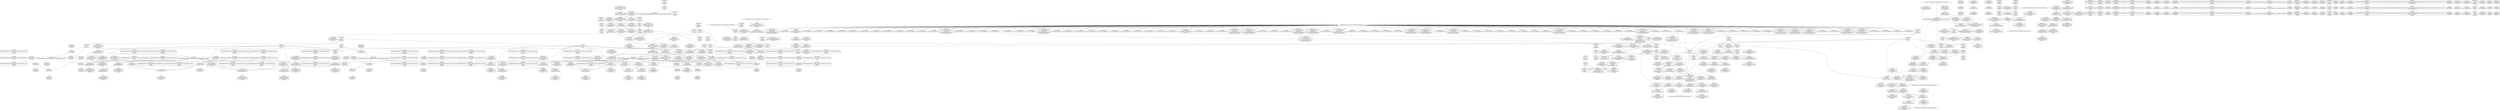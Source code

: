 digraph {
	CE0x51bbf50 [shape=record,shape=Mrecord,label="{CE0x51bbf50|GLOBAL:current_sid.__warned|Global_var:current_sid.__warned}"]
	CE0x51d20a0 [shape=record,shape=Mrecord,label="{CE0x51d20a0|ipc_has_perm:sid1|security/selinux/hooks.c,5136|*SummSource*}"]
	CE0x51dac30 [shape=record,shape=Mrecord,label="{CE0x51dac30|current_sid:tmp22|security/selinux/hooks.c,218|*SummSink*}"]
	CE0x51a86a0 [shape=record,shape=Mrecord,label="{CE0x51a86a0|i64_1|*Constant*|*SummSink*}"]
	CE0x51ab910 [shape=record,shape=Mrecord,label="{CE0x51ab910|80:_i32,_112:_i8*,_:_CRE_7,8_}"]
	CE0x519f460 [shape=record,shape=Mrecord,label="{CE0x519f460|current_sid:entry|*SummSource*}"]
	CE0x519a060 [shape=record,shape=Mrecord,label="{CE0x519a060|i32_10|*Constant*|*SummSink*}"]
	CE0x519e4b0 [shape=record,shape=Mrecord,label="{CE0x519e4b0|current_sid:land.lhs.true2}"]
	CE0x51ad6a0 [shape=record,shape=Mrecord,label="{CE0x51ad6a0|_call_void_mcount()_#3|*SummSink*}"]
	CE0x51d5760 [shape=record,shape=Mrecord,label="{CE0x51d5760|avc_has_perm:requested|Function::avc_has_perm&Arg::requested::|*SummSink*}"]
	CE0x51891c0 [shape=record,shape=Mrecord,label="{CE0x51891c0|80:_i32,_112:_i8*,_:_CRE_184,192_|*MultipleSource*|Function::selinux_shm_shmat&Arg::shp::|security/selinux/hooks.c,5379}"]
	CE0x519ace0 [shape=record,shape=Mrecord,label="{CE0x519ace0|selinux_shm_shmat:call|security/selinux/hooks.c,5379}"]
	CE0x51e76b0 [shape=record,shape=Mrecord,label="{CE0x51e76b0|GLOBAL:lockdep_rcu_suspicious|*Constant*|*SummSource*}"]
	CE0x51d3930 [shape=record,shape=Mrecord,label="{CE0x51d3930|ipc_has_perm:call2|security/selinux/hooks.c,5136|*SummSource*}"]
	CE0x51e05a0 [shape=record,shape=Mrecord,label="{CE0x51e05a0|GLOBAL:lockdep_rcu_suspicious|*Constant*}"]
	CE0x51a1f00 [shape=record,shape=Mrecord,label="{CE0x51a1f00|i32_1|*Constant*}"]
	CE0x51cf6f0 [shape=record,shape=Mrecord,label="{CE0x51cf6f0|current_sid:tmp17|security/selinux/hooks.c,218}"]
	CE0x5188ff0 [shape=record,shape=Mrecord,label="{CE0x5188ff0|80:_i32,_112:_i8*,_:_CRE_176,184_|*MultipleSource*|Function::selinux_shm_shmat&Arg::shp::|security/selinux/hooks.c,5379}"]
	CE0x51ccdf0 [shape=record,shape=Mrecord,label="{CE0x51ccdf0|i32_3|*Constant*|*SummSink*}"]
	CE0x51dfff0 [shape=record,shape=Mrecord,label="{CE0x51dfff0|current_sid:tmp16|security/selinux/hooks.c,218|*SummSink*}"]
	CE0x51cb370 [shape=record,shape=Mrecord,label="{CE0x51cb370|GLOBAL:get_current|*Constant*|*SummSink*}"]
	CE0x51e0ff0 [shape=record,shape=Mrecord,label="{CE0x51e0ff0|i64*_getelementptr_inbounds_(_11_x_i64_,_11_x_i64_*___llvm_gcov_ctr125,_i64_0,_i64_0)|*Constant*|*SummSink*}"]
	CE0x521eef0 [shape=record,shape=Mrecord,label="{CE0x521eef0|COLLAPSED:_GCMRE___llvm_gcov_ctr98_internal_global_2_x_i64_zeroinitializer:_elem_0:default:}"]
	CE0x517ff00 [shape=record,shape=Mrecord,label="{CE0x517ff00|80:_i32,_112:_i8*,_:_CRE_48,49_}"]
	CE0x5191120 [shape=record,shape=Mrecord,label="{CE0x5191120|ipc_has_perm:ad|security/selinux/hooks.c, 5128|*SummSource*}"]
	CE0x5196f40 [shape=record,shape=Mrecord,label="{CE0x5196f40|80:_i32,_112:_i8*,_:_CRE_20,21_}"]
	CE0x519feb0 [shape=record,shape=Mrecord,label="{CE0x519feb0|ipc_has_perm:tmp|*SummSource*}"]
	CE0x51dfc50 [shape=record,shape=Mrecord,label="{CE0x51dfc50|current_sid:tmp16|security/selinux/hooks.c,218}"]
	CE0x51bcfd0 [shape=record,shape=Mrecord,label="{CE0x51bcfd0|i64_4|*Constant*|*SummSink*}"]
	CE0x519b5f0 [shape=record,shape=Mrecord,label="{CE0x519b5f0|_ret_i32_%call,_!dbg_!27724|security/selinux/hooks.c,5379|*SummSource*}"]
	CE0x51ca690 [shape=record,shape=Mrecord,label="{CE0x51ca690|current_sid:tmp20|security/selinux/hooks.c,218|*SummSink*}"]
	CE0x51cc6d0 [shape=record,shape=Mrecord,label="{CE0x51cc6d0|ipc_has_perm:type|security/selinux/hooks.c,5133|*SummSource*}"]
	CE0x51b68d0 [shape=record,shape=Mrecord,label="{CE0x51b68d0|current_sid:do.end|*SummSource*}"]
	CE0x5196e10 [shape=record,shape=Mrecord,label="{CE0x5196e10|80:_i32,_112:_i8*,_:_CRE_19,20_}"]
	CE0x51d95b0 [shape=record,shape=Mrecord,label="{CE0x51d95b0|current_sid:cred|security/selinux/hooks.c,218|*SummSource*}"]
	CE0x5199920 [shape=record,shape=Mrecord,label="{CE0x5199920|80:_i32,_112:_i8*,_:_CRE_60,61_}"]
	CE0x519c760 [shape=record,shape=Mrecord,label="{CE0x519c760|GLOBAL:ipc_has_perm|*Constant*|*SummSink*}"]
	CE0x51d63f0 [shape=record,shape=Mrecord,label="{CE0x51d63f0|i32_0|*Constant*}"]
	CE0x51abff0 [shape=record,shape=Mrecord,label="{CE0x51abff0|80:_i32,_112:_i8*,_:_CRE_38,39_}"]
	CE0x51cb990 [shape=record,shape=Mrecord,label="{CE0x51cb990|ipc_has_perm:tmp5|security/selinux/hooks.c,5131}"]
	CE0x51a2240 [shape=record,shape=Mrecord,label="{CE0x51a2240|current_sid:tmp6|security/selinux/hooks.c,218|*SummSink*}"]
	CE0x5198010 [shape=record,shape=Mrecord,label="{CE0x5198010|i32_3|*Constant*|*SummSource*}"]
	CE0x51b7e80 [shape=record,shape=Mrecord,label="{CE0x51b7e80|i64_3|*Constant*|*SummSink*}"]
	CE0x5198280 [shape=record,shape=Mrecord,label="{CE0x5198280|ipc_has_perm:key|security/selinux/hooks.c,5134|*SummSource*}"]
	CE0x51b8060 [shape=record,shape=Mrecord,label="{CE0x51b8060|current_sid:tmp4|security/selinux/hooks.c,218|*SummSink*}"]
	CE0x5188c50 [shape=record,shape=Mrecord,label="{CE0x5188c50|80:_i32,_112:_i8*,_:_CRE_168,172_|*MultipleSource*|Function::selinux_shm_shmat&Arg::shp::|security/selinux/hooks.c,5379}"]
	CE0x51a8900 [shape=record,shape=Mrecord,label="{CE0x51a8900|selinux_shm_shmat:tmp7|security/selinux/hooks.c,5375}"]
	CE0x51938b0 [shape=record,shape=Mrecord,label="{CE0x51938b0|i64*_getelementptr_inbounds_(_2_x_i64_,_2_x_i64_*___llvm_gcov_ctr98,_i64_0,_i64_1)|*Constant*|*SummSink*}"]
	CE0x51cefe0 [shape=record,shape=Mrecord,label="{CE0x51cefe0|i8*_getelementptr_inbounds_(_45_x_i8_,_45_x_i8_*_.str12,_i32_0,_i32_0)|*Constant*|*SummSource*}"]
	CE0x51d1820 [shape=record,shape=Mrecord,label="{CE0x51d1820|ipc_has_perm:u|security/selinux/hooks.c,5134|*SummSink*}"]
	CE0x51e0e60 [shape=record,shape=Mrecord,label="{CE0x51e0e60|i64*_getelementptr_inbounds_(_11_x_i64_,_11_x_i64_*___llvm_gcov_ctr125,_i64_0,_i64_0)|*Constant*|*SummSource*}"]
	CE0x51b44a0 [shape=record,shape=Mrecord,label="{CE0x51b44a0|current_sid:tmp9|security/selinux/hooks.c,218}"]
	CE0x51aca70 [shape=record,shape=Mrecord,label="{CE0x51aca70|current_sid:tmp2|*SummSource*}"]
	CE0x51b7d70 [shape=record,shape=Mrecord,label="{CE0x51b7d70|i64_0|*Constant*}"]
	CE0x5188710 [shape=record,shape=Mrecord,label="{CE0x5188710|80:_i32,_112:_i8*,_:_CRE_144,152_|*MultipleSource*|Function::selinux_shm_shmat&Arg::shp::|security/selinux/hooks.c,5379}"]
	CE0x51db850 [shape=record,shape=Mrecord,label="{CE0x51db850|current_sid:sid|security/selinux/hooks.c,220|*SummSink*}"]
	CE0x51b7f90 [shape=record,shape=Mrecord,label="{CE0x51b7f90|current_sid:tmp4|security/selinux/hooks.c,218|*SummSource*}"]
	CE0x51d1660 [shape=record,shape=Mrecord,label="{CE0x51d1660|ipc_has_perm:u|security/selinux/hooks.c,5134|*SummSource*}"]
	CE0x5198c20 [shape=record,shape=Mrecord,label="{CE0x5198c20|current_sid:tmp5|security/selinux/hooks.c,218|*SummSink*}"]
	"CONST[source:2(external),value:0(static)][purpose:{operation}][SrcIdx:0]"
	CE0x51a55b0 [shape=record,shape=Mrecord,label="{CE0x51a55b0|i32_48|*Constant*|*SummSource*}"]
	CE0x51b6650 [shape=record,shape=Mrecord,label="{CE0x51b6650|current_sid:do.body|*SummSource*}"]
	CE0x518ea60 [shape=record,shape=Mrecord,label="{CE0x518ea60|selinux_shm_shmat:if.else}"]
	CE0x51a9dc0 [shape=record,shape=Mrecord,label="{CE0x51a9dc0|selinux_shm_shmat:shp|Function::selinux_shm_shmat&Arg::shp::|*SummSink*}"]
	CE0x5187c60 [shape=record,shape=Mrecord,label="{CE0x5187c60|80:_i32,_112:_i8*,_:_CRE_100,102_|*MultipleSource*|Function::selinux_shm_shmat&Arg::shp::|security/selinux/hooks.c,5379}"]
	CE0x51d32e0 [shape=record,shape=Mrecord,label="{CE0x51d32e0|ipc_has_perm:tmp8|security/selinux/hooks.c,5136}"]
	CE0x51d3510 [shape=record,shape=Mrecord,label="{CE0x51d3510|ipc_has_perm:tmp8|security/selinux/hooks.c,5136|*SummSource*}"]
	CE0x51901f0 [shape=record,shape=Mrecord,label="{CE0x51901f0|_call_void_mcount()_#3|*SummSource*}"]
	CE0x51ada40 [shape=record,shape=Mrecord,label="{CE0x51ada40|i64_1|*Constant*}"]
	CE0x51d9240 [shape=record,shape=Mrecord,label="{CE0x51d9240|i32_78|*Constant*}"]
	CE0x51d0250 [shape=record,shape=Mrecord,label="{CE0x51d0250|current_sid:tmp19|security/selinux/hooks.c,218}"]
	CE0x519e990 [shape=record,shape=Mrecord,label="{CE0x519e990|_call_void_mcount()_#3}"]
	CE0x517f6b0 [shape=record,shape=Mrecord,label="{CE0x517f6b0|80:_i32,_112:_i8*,_:_CRE_41,42_}"]
	CE0x5192740 [shape=record,shape=Mrecord,label="{CE0x5192740|80:_i32,_112:_i8*,_:_CRE_29,30_}"]
	CE0x51d5ea0 [shape=record,shape=Mrecord,label="{CE0x51d5ea0|_ret_i32_%retval.0,_!dbg_!27728|security/selinux/avc.c,775|*SummSink*}"]
	CE0x51b8dc0 [shape=record,shape=Mrecord,label="{CE0x51b8dc0|i64*_getelementptr_inbounds_(_11_x_i64_,_11_x_i64_*___llvm_gcov_ctr125,_i64_0,_i64_6)|*Constant*|*SummSource*}"]
	CE0x5188370 [shape=record,shape=Mrecord,label="{CE0x5188370|80:_i32,_112:_i8*,_:_CRE_128,136_|*MultipleSource*|Function::selinux_shm_shmat&Arg::shp::|security/selinux/hooks.c,5379}"]
	CE0x519f3b0 [shape=record,shape=Mrecord,label="{CE0x519f3b0|current_sid:entry}"]
	CE0x51d0e60 [shape=record,shape=Mrecord,label="{CE0x51d0e60|current_sid:land.lhs.true}"]
	CE0x51d3750 [shape=record,shape=Mrecord,label="{CE0x51d3750|ipc_has_perm:call2|security/selinux/hooks.c,5136}"]
	CE0x51d3f80 [shape=record,shape=Mrecord,label="{CE0x51d3f80|i32_(i32,_i32,_i16,_i32,_%struct.common_audit_data*)*_bitcast_(i32_(i32,_i32,_i16,_i32,_%struct.common_audit_data.495*)*_avc_has_perm_to_i32_(i32,_i32,_i16,_i32,_%struct.common_audit_data*)*)|*Constant*|*SummSink*}"]
	CE0x51cfb20 [shape=record,shape=Mrecord,label="{CE0x51cfb20|current_sid:tmp17|security/selinux/hooks.c,218|*SummSink*}"]
	CE0x518cec0 [shape=record,shape=Mrecord,label="{CE0x518cec0|selinux_shm_shmat:shmflg|Function::selinux_shm_shmat&Arg::shmflg::|*SummSink*}"]
	CE0x51dab30 [shape=record,shape=Mrecord,label="{CE0x51dab30|current_sid:tmp23|security/selinux/hooks.c,218}"]
	CE0x51cf4f0 [shape=record,shape=Mrecord,label="{CE0x51cf4f0|i64*_getelementptr_inbounds_(_11_x_i64_,_11_x_i64_*___llvm_gcov_ctr125,_i64_0,_i64_9)|*Constant*|*SummSource*}"]
	CE0x51d8ed0 [shape=record,shape=Mrecord,label="{CE0x51d8ed0|_ret_%struct.task_struct*_%tmp4,_!dbg_!27714|./arch/x86/include/asm/current.h,14|*SummSink*}"]
	"CONST[source:0(mediator),value:2(dynamic)][purpose:{subject}]"
	CE0x5207d80 [shape=record,shape=Mrecord,label="{CE0x5207d80|get_current:tmp1|*SummSource*}"]
	CE0x51aa060 [shape=record,shape=Mrecord,label="{CE0x51aa060|selinux_shm_shmat:shm_perm|security/selinux/hooks.c,5379|*SummSource*}"]
	CE0x5187890 [shape=record,shape=Mrecord,label="{CE0x5187890|80:_i32,_112:_i8*,_:_CRE_92,96_|*MultipleSource*|Function::selinux_shm_shmat&Arg::shp::|security/selinux/hooks.c,5379}"]
	CE0x51a3cd0 [shape=record,shape=Mrecord,label="{CE0x51a3cd0|selinux_shm_shmat:tmp9|security/selinux/hooks.c,5377|*SummSource*}"]
	CE0x51ae9d0 [shape=record,shape=Mrecord,label="{CE0x51ae9d0|_call_void_mcount()_#3|*SummSource*}"]
	CE0x6eab590 [shape=record,shape=Mrecord,label="{CE0x6eab590|i32_0|*Constant*|*SummSink*}"]
	CE0x5196ce0 [shape=record,shape=Mrecord,label="{CE0x5196ce0|80:_i32,_112:_i8*,_:_CRE_18,19_}"]
	CE0x51a77e0 [shape=record,shape=Mrecord,label="{CE0x51a77e0|selinux_shm_shmat:tmp10|security/selinux/hooks.c,5379|*SummSink*}"]
	CE0x519e520 [shape=record,shape=Mrecord,label="{CE0x519e520|current_sid:land.lhs.true2|*SummSource*}"]
	CE0x51abb30 [shape=record,shape=Mrecord,label="{CE0x51abb30|80:_i32,_112:_i8*,_:_CRE_34,35_}"]
	CE0x51bc1b0 [shape=record,shape=Mrecord,label="{CE0x51bc1b0|GLOBAL:current_sid.__warned|Global_var:current_sid.__warned|*SummSource*}"]
	CE0x521bc00 [shape=record,shape=Mrecord,label="{CE0x521bc00|%struct.task_struct*_(%struct.task_struct**)*_asm_movq_%gs:$_1:P_,$0_,_r,im,_dirflag_,_fpsr_,_flags_}"]
	CE0x51d8be0 [shape=record,shape=Mrecord,label="{CE0x51d8be0|get_current:entry|*SummSink*}"]
	CE0x51d2210 [shape=record,shape=Mrecord,label="{CE0x51d2210|ipc_has_perm:sid1|security/selinux/hooks.c,5136|*SummSink*}"]
	CE0x51d48b0 [shape=record,shape=Mrecord,label="{CE0x51d48b0|avc_has_perm:ssid|Function::avc_has_perm&Arg::ssid::|*SummSink*}"]
	CE0x51ac120 [shape=record,shape=Mrecord,label="{CE0x51ac120|80:_i32,_112:_i8*,_:_CRE_39,40_}"]
	CE0x51d92b0 [shape=record,shape=Mrecord,label="{CE0x51d92b0|i32_78|*Constant*|*SummSink*}"]
	CE0x51a79e0 [shape=record,shape=Mrecord,label="{CE0x51a79e0|selinux_shm_shmat:shp|Function::selinux_shm_shmat&Arg::shp::}"]
	CE0x51b45d0 [shape=record,shape=Mrecord,label="{CE0x51b45d0|current_sid:tmp9|security/selinux/hooks.c,218|*SummSource*}"]
	CE0x51d3ab0 [shape=record,shape=Mrecord,label="{CE0x51d3ab0|ipc_has_perm:call2|security/selinux/hooks.c,5136|*SummSink*}"]
	CE0x51b7ef0 [shape=record,shape=Mrecord,label="{CE0x51b7ef0|current_sid:tmp4|security/selinux/hooks.c,218}"]
	CE0x519f2d0 [shape=record,shape=Mrecord,label="{CE0x519f2d0|GLOBAL:current_sid|*Constant*|*SummSink*}"]
	CE0x51a52a0 [shape=record,shape=Mrecord,label="{CE0x51a52a0|80:_i32,_112:_i8*,_:_CRE_1,2_}"]
	CE0x51b6390 [shape=record,shape=Mrecord,label="{CE0x51b6390|current_sid:tmp8|security/selinux/hooks.c,218|*SummSource*}"]
	CE0x5195b40 [shape=record,shape=Mrecord,label="{CE0x5195b40|80:_i32,_112:_i8*,_:_CRE_72,73_|*MultipleSource*|Function::selinux_shm_shmat&Arg::shp::|security/selinux/hooks.c,5379}"]
	CE0x70dfa10 [shape=record,shape=Mrecord,label="{CE0x70dfa10|i64_2|*Constant*|*SummSource*}"]
	CE0x518e8f0 [shape=record,shape=Mrecord,label="{CE0x518e8f0|i32_48|*Constant*}"]
	CE0x517f910 [shape=record,shape=Mrecord,label="{CE0x517f910|80:_i32,_112:_i8*,_:_CRE_43,44_}"]
	CE0x51d09f0 [shape=record,shape=Mrecord,label="{CE0x51d09f0|current_sid:tmp20|security/selinux/hooks.c,218}"]
	CE0x519eb90 [shape=record,shape=Mrecord,label="{CE0x519eb90|i64*_getelementptr_inbounds_(_2_x_i64_,_2_x_i64_*___llvm_gcov_ctr294,_i64_0,_i64_1)|*Constant*|*SummSink*}"]
	CE0x51b9a90 [shape=record,shape=Mrecord,label="{CE0x51b9a90|%struct.task_struct*_(%struct.task_struct**)*_asm_movq_%gs:$_1:P_,$0_,_r,im,_dirflag_,_fpsr_,_flags_|*SummSource*}"]
	CE0x51cae20 [shape=record,shape=Mrecord,label="{CE0x51cae20|current_sid:call4|security/selinux/hooks.c,218|*SummSink*}"]
	CE0x5194350 [shape=record,shape=Mrecord,label="{CE0x5194350|selinux_shm_shmat:tmp3|security/selinux/hooks.c,5374}"]
	CE0x70dfaf0 [shape=record,shape=Mrecord,label="{CE0x70dfaf0|selinux_shm_shmat:tmp2|security/selinux/hooks.c,5374}"]
	CE0x51d9b10 [shape=record,shape=Mrecord,label="{CE0x51d9b10|current_sid:tmp21|security/selinux/hooks.c,218|*SummSource*}"]
	CE0x5194c60 [shape=record,shape=Mrecord,label="{CE0x5194c60|selinux_shm_shmat:if.end|*SummSource*}"]
	CE0x5184380 [shape=record,shape=Mrecord,label="{CE0x5184380|i32_16|*Constant*}"]
	CE0x51df940 [shape=record,shape=Mrecord,label="{CE0x51df940|current_sid:tmp15|security/selinux/hooks.c,218|*SummSink*}"]
	CE0x51b46a0 [shape=record,shape=Mrecord,label="{CE0x51b46a0|current_sid:tmp9|security/selinux/hooks.c,218|*SummSink*}"]
	CE0x51923d0 [shape=record,shape=Mrecord,label="{CE0x51923d0|selinux_shm_shmat:tmp|*SummSink*}"]
	CE0x51d59a0 [shape=record,shape=Mrecord,label="{CE0x51d59a0|avc_has_perm:auditdata|Function::avc_has_perm&Arg::auditdata::}"]
	CE0x519ca40 [shape=record,shape=Mrecord,label="{CE0x519ca40|ipc_has_perm:entry|*SummSink*}"]
	CE0x51d40f0 [shape=record,shape=Mrecord,label="{CE0x51d40f0|avc_has_perm:entry}"]
	CE0x51b9b70 [shape=record,shape=Mrecord,label="{CE0x51b9b70|%struct.task_struct*_(%struct.task_struct**)*_asm_movq_%gs:$_1:P_,$0_,_r,im,_dirflag_,_fpsr_,_flags_|*SummSink*}"]
	CE0x51ab1e0 [shape=record,shape=Mrecord,label="{CE0x51ab1e0|80:_i32,_112:_i8*,_:_CRE_25,26_}"]
	CE0x51a6620 [shape=record,shape=Mrecord,label="{CE0x51a6620|i1_true|*Constant*|*SummSource*}"]
	CE0x51e02f0 [shape=record,shape=Mrecord,label="{CE0x51e02f0|i8_1|*Constant*|*SummSource*}"]
	CE0x51ae5b0 [shape=record,shape=Mrecord,label="{CE0x51ae5b0|selinux_shm_shmat:tmp3|security/selinux/hooks.c,5374|*SummSink*}"]
	CE0x51b6530 [shape=record,shape=Mrecord,label="{CE0x51b6530|current_sid:do.body}"]
	CE0x519f7b0 [shape=record,shape=Mrecord,label="{CE0x519f7b0|_ret_i32_%tmp24,_!dbg_!27742|security/selinux/hooks.c,220|*SummSource*}"]
	CE0x51db460 [shape=record,shape=Mrecord,label="{CE0x51db460|i32_1|*Constant*}"]
	CE0x5195a10 [shape=record,shape=Mrecord,label="{CE0x5195a10|80:_i32,_112:_i8*,_:_CRE_71,72_}"]
	CE0x51d3e50 [shape=record,shape=Mrecord,label="{CE0x51d3e50|i32_(i32,_i32,_i16,_i32,_%struct.common_audit_data*)*_bitcast_(i32_(i32,_i32,_i16,_i32,_%struct.common_audit_data.495*)*_avc_has_perm_to_i32_(i32,_i32,_i16,_i32,_%struct.common_audit_data*)*)|*Constant*|*SummSource*}"]
	CE0x51a67a0 [shape=record,shape=Mrecord,label="{CE0x51a67a0|i1_true|*Constant*|*SummSink*}"]
	CE0x5198140 [shape=record,shape=Mrecord,label="{CE0x5198140|ipc_has_perm:tmp6|*LoadInst*|security/selinux/hooks.c,5134}"]
	CE0x51986d0 [shape=record,shape=Mrecord,label="{CE0x51986d0|ipc_has_perm:tmp6|*LoadInst*|security/selinux/hooks.c,5134|*SummSink*}"]
	CE0x519d040 [shape=record,shape=Mrecord,label="{CE0x519d040|ipc_has_perm:perms|Function::ipc_has_perm&Arg::perms::|*SummSink*}"]
	CE0x51d9680 [shape=record,shape=Mrecord,label="{CE0x51d9680|current_sid:cred|security/selinux/hooks.c,218|*SummSink*}"]
	CE0x51ac960 [shape=record,shape=Mrecord,label="{CE0x51ac960|ipc_has_perm:tmp2}"]
	CE0x5194610 [shape=record,shape=Mrecord,label="{CE0x5194610|i64*_getelementptr_inbounds_(_6_x_i64_,_6_x_i64_*___llvm_gcov_ctr316,_i64_0,_i64_0)|*Constant*|*SummSource*}"]
	CE0x51caf50 [shape=record,shape=Mrecord,label="{CE0x51caf50|GLOBAL:get_current|*Constant*}"]
	CE0x51d45c0 [shape=record,shape=Mrecord,label="{CE0x51d45c0|avc_has_perm:ssid|Function::avc_has_perm&Arg::ssid::}"]
	CE0x51b5b80 [shape=record,shape=Mrecord,label="{CE0x51b5b80|_call_void_mcount()_#3}"]
	CE0x51ab580 [shape=record,shape=Mrecord,label="{CE0x51ab580|80:_i32,_112:_i8*,_:_CRE_4,5_}"]
	CE0x5192d70 [shape=record,shape=Mrecord,label="{CE0x5192d70|i64*_getelementptr_inbounds_(_6_x_i64_,_6_x_i64_*___llvm_gcov_ctr316,_i64_0,_i64_4)|*Constant*|*SummSink*}"]
	CE0x521bb20 [shape=record,shape=Mrecord,label="{CE0x521bb20|GLOBAL:current_task|Global_var:current_task|*SummSink*}"]
	CE0x51ce9b0 [shape=record,shape=Mrecord,label="{CE0x51ce9b0|i8_4|*Constant*}"]
	CE0x5199460 [shape=record,shape=Mrecord,label="{CE0x5199460|80:_i32,_112:_i8*,_:_CRE_56,57_}"]
	CE0x51cf050 [shape=record,shape=Mrecord,label="{CE0x51cf050|i8*_getelementptr_inbounds_(_45_x_i8_,_45_x_i8_*_.str12,_i32_0,_i32_0)|*Constant*|*SummSink*}"]
	CE0x5192520 [shape=record,shape=Mrecord,label="{CE0x5192520|80:_i32,_112:_i8*,_:_CRE_27,28_}"]
	CE0x51d2670 [shape=record,shape=Mrecord,label="{CE0x51d2670|0:_i16,_4:_i32,_:_CRE_0,2_|*MultipleSource*|*LoadInst*|security/selinux/hooks.c,5131|security/selinux/hooks.c,5131|security/selinux/hooks.c,5136}"]
	CE0x5195550 [shape=record,shape=Mrecord,label="{CE0x5195550|80:_i32,_112:_i8*,_:_CRE_67,68_}"]
	"CONST[source:2(external),value:2(dynamic)][purpose:{subject}][SrcIdx:4]"
	CE0x51d8c70 [shape=record,shape=Mrecord,label="{CE0x51d8c70|_ret_%struct.task_struct*_%tmp4,_!dbg_!27714|./arch/x86/include/asm/current.h,14|*SummSource*}"]
	CE0x51cc550 [shape=record,shape=Mrecord,label="{CE0x51cc550|ipc_has_perm:type|security/selinux/hooks.c,5133}"]
	CE0x51caca0 [shape=record,shape=Mrecord,label="{CE0x51caca0|current_sid:call4|security/selinux/hooks.c,218|*SummSource*}"]
	CE0x51cb1f0 [shape=record,shape=Mrecord,label="{CE0x51cb1f0|GLOBAL:get_current|*Constant*|*SummSource*}"]
	CE0x51965e0 [shape=record,shape=Mrecord,label="{CE0x51965e0|80:_i32,_112:_i8*,_:_CRE_11,12_}"]
	CE0x51ae750 [shape=record,shape=Mrecord,label="{CE0x51ae750|i64*_getelementptr_inbounds_(_6_x_i64_,_6_x_i64_*___llvm_gcov_ctr316,_i64_0,_i64_3)|*Constant*|*SummSink*}"]
	CE0x519a440 [shape=record,shape=Mrecord,label="{CE0x519a440|ipc_has_perm:security|security/selinux/hooks.c,5131|*SummSink*}"]
	CE0x5194870 [shape=record,shape=Mrecord,label="{CE0x5194870|selinux_shm_shmat:if.end|*SummSink*}"]
	CE0x519d610 [shape=record,shape=Mrecord,label="{CE0x519d610|_ret_i32_%call2,_!dbg_!27728|security/selinux/hooks.c,5136|*SummSink*}"]
	CE0x51996c0 [shape=record,shape=Mrecord,label="{CE0x51996c0|80:_i32,_112:_i8*,_:_CRE_58,59_}"]
	CE0x5199e10 [shape=record,shape=Mrecord,label="{CE0x5199e10|i32_10|*Constant*}"]
	CE0x51b66c0 [shape=record,shape=Mrecord,label="{CE0x51b66c0|current_sid:do.body|*SummSink*}"]
	CE0x51929a0 [shape=record,shape=Mrecord,label="{CE0x51929a0|80:_i32,_112:_i8*,_:_CRE_31,32_}"]
	CE0x5197f70 [shape=record,shape=Mrecord,label="{CE0x5197f70|i32_3|*Constant*}"]
	CE0x5190e40 [shape=record,shape=Mrecord,label="{CE0x5190e40|i32_1|*Constant*|*SummSink*}"]
	CE0x51ad1b0 [shape=record,shape=Mrecord,label="{CE0x51ad1b0|ipc_has_perm:call|security/selinux/hooks.c,5129|*SummSource*}"]
	CE0x51f5650 [shape=record,shape=Mrecord,label="{CE0x51f5650|get_current:tmp4|./arch/x86/include/asm/current.h,14|*SummSink*}"]
	CE0x51a5110 [shape=record,shape=Mrecord,label="{CE0x51a5110|80:_i32,_112:_i8*,_:_CRE_0,1_}"]
	CE0x70dfa80 [shape=record,shape=Mrecord,label="{CE0x70dfa80|i64_2|*Constant*|*SummSink*}"]
	CE0x518b770 [shape=record,shape=Mrecord,label="{CE0x518b770|selinux_shm_shmat:if.else|*SummSource*}"]
	CE0x51aca00 [shape=record,shape=Mrecord,label="{CE0x51aca00|current_sid:tmp2}"]
	CE0x51d3c20 [shape=record,shape=Mrecord,label="{CE0x51d3c20|i32_(i32,_i32,_i16,_i32,_%struct.common_audit_data*)*_bitcast_(i32_(i32,_i32,_i16,_i32,_%struct.common_audit_data.495*)*_avc_has_perm_to_i32_(i32,_i32,_i16,_i32,_%struct.common_audit_data*)*)|*Constant*}"]
	CE0x51cffa0 [shape=record,shape=Mrecord,label="{CE0x51cffa0|current_sid:tmp18|security/selinux/hooks.c,218|*SummSource*}"]
	CE0x51cfab0 [shape=record,shape=Mrecord,label="{CE0x51cfab0|current_sid:tmp17|security/selinux/hooks.c,218|*SummSource*}"]
	CE0x70df950 [shape=record,shape=Mrecord,label="{CE0x70df950|selinux_shm_shmat:tobool|security/selinux/hooks.c,5374|*SummSink*}"]
	CE0x5180290 [shape=record,shape=Mrecord,label="{CE0x5180290|80:_i32,_112:_i8*,_:_CRE_51,52_}"]
	CE0x51b8880 [shape=record,shape=Mrecord,label="{CE0x51b8880|current_sid:tmp12|security/selinux/hooks.c,218|*SummSource*}"]
	CE0x51ad630 [shape=record,shape=Mrecord,label="{CE0x51ad630|_call_void_mcount()_#3|*SummSource*}"]
	CE0x51958e0 [shape=record,shape=Mrecord,label="{CE0x51958e0|80:_i32,_112:_i8*,_:_CRE_70,71_}"]
	CE0x51dc820 [shape=record,shape=Mrecord,label="{CE0x51dc820|current_sid:tmp24|security/selinux/hooks.c,220|*SummSink*}"]
	CE0x51d3080 [shape=record,shape=Mrecord,label="{CE0x51d3080|ipc_has_perm:sclass|security/selinux/hooks.c,5136|*SummSource*}"]
	CE0x51a2e40 [shape=record,shape=Mrecord,label="{CE0x51a2e40|ipc_has_perm:security|security/selinux/hooks.c,5131|*SummSource*}"]
	CE0x51d5130 [shape=record,shape=Mrecord,label="{CE0x51d5130|avc_has_perm:tclass|Function::avc_has_perm&Arg::tclass::|*SummSink*}"]
	CE0x51caa10 [shape=record,shape=Mrecord,label="{CE0x51caa10|current_sid:call4|security/selinux/hooks.c,218}"]
	CE0x51ae540 [shape=record,shape=Mrecord,label="{CE0x51ae540|selinux_shm_shmat:tmp4|security/selinux/hooks.c,5374}"]
	CE0x5188a80 [shape=record,shape=Mrecord,label="{CE0x5188a80|80:_i32,_112:_i8*,_:_CRE_160,168_|*MultipleSource*|Function::selinux_shm_shmat&Arg::shp::|security/selinux/hooks.c,5379}"]
	CE0x5191580 [shape=record,shape=Mrecord,label="{CE0x5191580|80:_i32,_112:_i8*,_:_CRE_15,16_}"]
	CE0x51911f0 [shape=record,shape=Mrecord,label="{CE0x51911f0|80:_i32,_112:_i8*,_:_CRE_12,13_}"]
	CE0x51d05b0 [shape=record,shape=Mrecord,label="{CE0x51d05b0|current_sid:tmp19|security/selinux/hooks.c,218|*SummSource*}"]
	CE0x51dc690 [shape=record,shape=Mrecord,label="{CE0x51dc690|current_sid:tmp24|security/selinux/hooks.c,220|*SummSource*}"]
	CE0x51aaf80 [shape=record,shape=Mrecord,label="{CE0x51aaf80|80:_i32,_112:_i8*,_:_CRE_23,24_}"]
	CE0x5194970 [shape=record,shape=Mrecord,label="{CE0x5194970|get_current:tmp1|*SummSink*}"]
	CE0x519c890 [shape=record,shape=Mrecord,label="{CE0x519c890|ipc_has_perm:entry}"]
	CE0x51a4890 [shape=record,shape=Mrecord,label="{CE0x51a4890|GLOBAL:__llvm_gcov_ctr316|Global_var:__llvm_gcov_ctr316|*SummSource*}"]
	CE0x5199f30 [shape=record,shape=Mrecord,label="{CE0x5199f30|i32_10|*Constant*|*SummSource*}"]
	CE0x5199a50 [shape=record,shape=Mrecord,label="{CE0x5199a50|80:_i32,_112:_i8*,_:_CRE_61,62_}"]
	CE0x51990d0 [shape=record,shape=Mrecord,label="{CE0x51990d0|80:_i32,_112:_i8*,_:_CRE_53,54_}"]
	CE0x5183f90 [shape=record,shape=Mrecord,label="{CE0x5183f90|i64*_getelementptr_inbounds_(_6_x_i64_,_6_x_i64_*___llvm_gcov_ctr316,_i64_0,_i64_0)|*Constant*|*SummSink*}"]
	CE0x5190410 [shape=record,shape=Mrecord,label="{CE0x5190410|_call_void_mcount()_#3|*SummSink*}"]
	CE0x51da840 [shape=record,shape=Mrecord,label="{CE0x51da840|current_sid:tmp22|security/selinux/hooks.c,218}"]
	CE0x51d9440 [shape=record,shape=Mrecord,label="{CE0x51d9440|current_sid:cred|security/selinux/hooks.c,218}"]
	CE0x51dcb50 [shape=record,shape=Mrecord,label="{CE0x51dcb50|get_current:bb|*SummSink*}"]
	CE0x51cf680 [shape=record,shape=Mrecord,label="{CE0x51cf680|i64*_getelementptr_inbounds_(_11_x_i64_,_11_x_i64_*___llvm_gcov_ctr125,_i64_0,_i64_9)|*Constant*|*SummSink*}"]
	CE0x51804d0 [shape=record,shape=Mrecord,label="{CE0x51804d0|ipc_has_perm:tmp3|*SummSource*}"]
	CE0x51dc500 [shape=record,shape=Mrecord,label="{CE0x51dc500|current_sid:tmp24|security/selinux/hooks.c,220}"]
	CE0x51cc0d0 [shape=record,shape=Mrecord,label="{CE0x51cc0d0|ipc_has_perm:tmp5|security/selinux/hooks.c,5131|*SummSink*}"]
	CE0x51a0240 [shape=record,shape=Mrecord,label="{CE0x51a0240|current_sid:tmp|*SummSource*}"]
	CE0x5193b90 [shape=record,shape=Mrecord,label="{CE0x5193b90|80:_i32,_112:_i8*,_:_CRE_33,34_}"]
	CE0x519d780 [shape=record,shape=Mrecord,label="{CE0x519d780|ipc_has_perm:bb|*SummSink*}"]
	CE0x51910b0 [shape=record,shape=Mrecord,label="{CE0x51910b0|ipc_has_perm:ad|security/selinux/hooks.c, 5128}"]
	CE0x51bc960 [shape=record,shape=Mrecord,label="{CE0x51bc960|current_sid:tobool1|security/selinux/hooks.c,218|*SummSource*}"]
	CE0x51a4820 [shape=record,shape=Mrecord,label="{CE0x51a4820|GLOBAL:__llvm_gcov_ctr316|Global_var:__llvm_gcov_ctr316}"]
	CE0x51a8750 [shape=record,shape=Mrecord,label="{CE0x51a8750|selinux_shm_shmat:entry}"]
	CE0x51df8d0 [shape=record,shape=Mrecord,label="{CE0x51df8d0|current_sid:tmp15|security/selinux/hooks.c,218|*SummSource*}"]
	CE0x519ae80 [shape=record,shape=Mrecord,label="{CE0x519ae80|selinux_shm_shmat:call|security/selinux/hooks.c,5379|*SummSource*}"]
	CE0x5199b80 [shape=record,shape=Mrecord,label="{CE0x5199b80|80:_i32,_112:_i8*,_:_CRE_62,63_}"]
	CE0x51b6d90 [shape=record,shape=Mrecord,label="{CE0x51b6d90|i64*_getelementptr_inbounds_(_11_x_i64_,_11_x_i64_*___llvm_gcov_ctr125,_i64_0,_i64_8)|*Constant*}"]
	CE0x51d9990 [shape=record,shape=Mrecord,label="{CE0x51d9990|current_sid:tmp21|security/selinux/hooks.c,218}"]
	CE0x51db6f0 [shape=record,shape=Mrecord,label="{CE0x51db6f0|current_sid:sid|security/selinux/hooks.c,220|*SummSource*}"]
	CE0x519fc10 [shape=record,shape=Mrecord,label="{CE0x519fc10|i64*_getelementptr_inbounds_(_2_x_i64_,_2_x_i64_*___llvm_gcov_ctr294,_i64_0,_i64_0)|*Constant*|*SummSink*}"]
	CE0x51d1af0 [shape=record,shape=Mrecord,label="{CE0x51d1af0|ipc_has_perm:ipc_id|security/selinux/hooks.c,5134|*SummSource*}"]
	CE0x5180860 [shape=record,shape=Mrecord,label="{CE0x5180860|GLOBAL:current_sid|*Constant*}"]
	"CONST[source:1(input),value:2(dynamic)][purpose:{object}][SrcIdx:1]"
	CE0x5189560 [shape=record,shape=Mrecord,label="{CE0x5189560|80:_i32,_112:_i8*,_:_CRE_200,208_|*MultipleSource*|Function::selinux_shm_shmat&Arg::shp::|security/selinux/hooks.c,5379}"]
	CE0x51bd1b0 [shape=record,shape=Mrecord,label="{CE0x51bd1b0|i64_5|*Constant*}"]
	CE0x51a2350 [shape=record,shape=Mrecord,label="{CE0x51a2350|current_sid:tmp7|security/selinux/hooks.c,218}"]
	CE0x51a40c0 [shape=record,shape=Mrecord,label="{CE0x51a40c0|selinux_shm_shmat:perms.0|*SummSource*}"]
	CE0x51b5640 [shape=record,shape=Mrecord,label="{CE0x51b5640|ipc_has_perm:tmp1|*SummSource*}"]
	CE0x519bd20 [shape=record,shape=Mrecord,label="{CE0x519bd20|ipc_has_perm:bb}"]
	CE0x51f95f0 [shape=record,shape=Mrecord,label="{CE0x51f95f0|i64_1|*Constant*}"]
	CE0x51ad740 [shape=record,shape=Mrecord,label="{CE0x51ad740|get_current:tmp4|./arch/x86/include/asm/current.h,14}"]
	CE0x51ab4d0 [shape=record,shape=Mrecord,label="{CE0x51ab4d0|80:_i32,_112:_i8*,_:_CRE_3,4_}"]
	CE0x5190480 [shape=record,shape=Mrecord,label="{CE0x5190480|i32_4096|*Constant*}"]
	CE0x518ffb0 [shape=record,shape=Mrecord,label="{CE0x518ffb0|current_sid:tmp3|*SummSink*}"]
	CE0x51aaa00 [shape=record,shape=Mrecord,label="{CE0x51aaa00|i64*_getelementptr_inbounds_(_6_x_i64_,_6_x_i64_*___llvm_gcov_ctr316,_i64_0,_i64_3)|*Constant*|*SummSource*}"]
	CE0x518e780 [shape=record,shape=Mrecord,label="{CE0x518e780|i64*_getelementptr_inbounds_(_6_x_i64_,_6_x_i64_*___llvm_gcov_ctr316,_i64_0,_i64_5)|*Constant*}"]
	CE0x51940e0 [shape=record,shape=Mrecord,label="{CE0x51940e0|i64*_getelementptr_inbounds_(_2_x_i64_,_2_x_i64_*___llvm_gcov_ctr98,_i64_0,_i64_1)|*Constant*|*SummSource*}"]
	CE0x51e0120 [shape=record,shape=Mrecord,label="{CE0x51e0120|i8_1|*Constant*}"]
	CE0x51dddd0 [shape=record,shape=Mrecord,label="{CE0x51dddd0|current_sid:tobool|security/selinux/hooks.c,218|*SummSink*}"]
	CE0x51dbd80 [shape=record,shape=Mrecord,label="{CE0x51dbd80|get_current:bb}"]
	CE0x51d1da0 [shape=record,shape=Mrecord,label="{CE0x51d1da0|ipc_has_perm:sid1|security/selinux/hooks.c,5136}"]
	CE0x51d3200 [shape=record,shape=Mrecord,label="{CE0x51d3200|ipc_has_perm:sclass|security/selinux/hooks.c,5136|*SummSink*}"]
	CE0x51e7160 [shape=record,shape=Mrecord,label="{CE0x51e7160|i8*_getelementptr_inbounds_(_25_x_i8_,_25_x_i8_*_.str3,_i32_0,_i32_0)|*Constant*}"]
	CE0x5195420 [shape=record,shape=Mrecord,label="{CE0x5195420|80:_i32,_112:_i8*,_:_CRE_66,67_}"]
	CE0x51a9ef0 [shape=record,shape=Mrecord,label="{CE0x51a9ef0|selinux_shm_shmat:shm_perm|security/selinux/hooks.c,5379}"]
	CE0x51952f0 [shape=record,shape=Mrecord,label="{CE0x51952f0|80:_i32,_112:_i8*,_:_CRE_65,66_}"]
	CE0x5198bb0 [shape=record,shape=Mrecord,label="{CE0x5198bb0|current_sid:tmp5|security/selinux/hooks.c,218|*SummSource*}"]
	CE0x51e6aa0 [shape=record,shape=Mrecord,label="{CE0x51e6aa0|_call_void_lockdep_rcu_suspicious(i8*_getelementptr_inbounds_(_25_x_i8_,_25_x_i8_*_.str3,_i32_0,_i32_0),_i32_218,_i8*_getelementptr_inbounds_(_45_x_i8_,_45_x_i8_*_.str12,_i32_0,_i32_0))_#10,_!dbg_!27727|security/selinux/hooks.c,218}"]
	CE0x51da0b0 [shape=record,shape=Mrecord,label="{CE0x51da0b0|i32_22|*Constant*|*SummSink*}"]
	CE0x5195680 [shape=record,shape=Mrecord,label="{CE0x5195680|80:_i32,_112:_i8*,_:_CRE_68,69_}"]
	CE0x51ceb00 [shape=record,shape=Mrecord,label="{CE0x51ceb00|i8_4|*Constant*|*SummSource*}"]
	CE0x519f550 [shape=record,shape=Mrecord,label="{CE0x519f550|current_sid:entry|*SummSink*}"]
	CE0x51b97c0 [shape=record,shape=Mrecord,label="{CE0x51b97c0|current_sid:if.end|*SummSink*}"]
	CE0x519f5c0 [shape=record,shape=Mrecord,label="{CE0x519f5c0|_ret_i32_%tmp24,_!dbg_!27742|security/selinux/hooks.c,220}"]
	CE0x51d26e0 [shape=record,shape=Mrecord,label="{CE0x51d26e0|0:_i16,_4:_i32,_:_CRE_4,8_|*MultipleSource*|*LoadInst*|security/selinux/hooks.c,5131|security/selinux/hooks.c,5131|security/selinux/hooks.c,5136}"]
	CE0x5e7e2c0 [shape=record,shape=Mrecord,label="{CE0x5e7e2c0|selinux_shm_shmat:tmp11|security/selinux/hooks.c,5379|*SummSource*}"]
	CE0x51da9c0 [shape=record,shape=Mrecord,label="{CE0x51da9c0|current_sid:tmp22|security/selinux/hooks.c,218|*SummSource*}"]
	CE0x519f170 [shape=record,shape=Mrecord,label="{CE0x519f170|GLOBAL:current_sid|*Constant*|*SummSource*}"]
	CE0x5199590 [shape=record,shape=Mrecord,label="{CE0x5199590|80:_i32,_112:_i8*,_:_CRE_57,58_}"]
	CE0x5181290 [shape=record,shape=Mrecord,label="{CE0x5181290|selinux_shm_shmat:tmp6|security/selinux/hooks.c,5375|*SummSink*}"]
	CE0x51a2d30 [shape=record,shape=Mrecord,label="{CE0x51a2d30|_ret_i32_%tmp24,_!dbg_!27742|security/selinux/hooks.c,220|*SummSink*}"]
	CE0x51b98d0 [shape=record,shape=Mrecord,label="{CE0x51b98d0|i64*_getelementptr_inbounds_(_11_x_i64_,_11_x_i64_*___llvm_gcov_ctr125,_i64_0,_i64_0)|*Constant*}"]
	CE0x519ff20 [shape=record,shape=Mrecord,label="{CE0x519ff20|_ret_i32_%call,_!dbg_!27724|security/selinux/hooks.c,5379}"]
	CE0x5199cb0 [shape=record,shape=Mrecord,label="{CE0x5199cb0|80:_i32,_112:_i8*,_:_CRE_63,64_}"]
	CE0x519d220 [shape=record,shape=Mrecord,label="{CE0x519d220|_ret_i32_%call2,_!dbg_!27728|security/selinux/hooks.c,5136}"]
	CE0x5192440 [shape=record,shape=Mrecord,label="{CE0x5192440|i64_1|*Constant*|*SummSource*}"]
	CE0x51a3e40 [shape=record,shape=Mrecord,label="{CE0x51a3e40|selinux_shm_shmat:tmp9|security/selinux/hooks.c,5377|*SummSink*}"]
	"CONST[source:0(mediator),value:0(static)][purpose:{operation}]"
	CE0x5191f30 [shape=record,shape=Mrecord,label="{CE0x5191f30|selinux_shm_shmat:tmp2|security/selinux/hooks.c,5374|*SummSink*}"]
	CE0x51987b0 [shape=record,shape=Mrecord,label="{CE0x51987b0|ipc_has_perm:u|security/selinux/hooks.c,5134}"]
	CE0x51a61c0 [shape=record,shape=Mrecord,label="{CE0x51a61c0|current_sid:tmp14|security/selinux/hooks.c,218|*SummSource*}"]
	CE0x51acae0 [shape=record,shape=Mrecord,label="{CE0x51acae0|current_sid:tmp2|*SummSink*}"]
	CE0x51d9320 [shape=record,shape=Mrecord,label="{CE0x51d9320|i32_78|*Constant*|*SummSource*}"]
	CE0x51a9d50 [shape=record,shape=Mrecord,label="{CE0x51a9d50|selinux_shm_shmat:shp|Function::selinux_shm_shmat&Arg::shp::|*SummSource*}"]
	CE0x51843f0 [shape=record,shape=Mrecord,label="{CE0x51843f0|selinux_shm_shmat:tmp9|security/selinux/hooks.c,5377}"]
	CE0x51ab0b0 [shape=record,shape=Mrecord,label="{CE0x51ab0b0|80:_i32,_112:_i8*,_:_CRE_24,25_}"]
	CE0x51b2940 [shape=record,shape=Mrecord,label="{CE0x51b2940|current_sid:tmp14|security/selinux/hooks.c,218}"]
	CE0x5190f00 [shape=record,shape=Mrecord,label="{CE0x5190f00|i64*_getelementptr_inbounds_(_2_x_i64_,_2_x_i64_*___llvm_gcov_ctr294,_i64_0,_i64_1)|*Constant*|*SummSource*}"]
	CE0x51d4e60 [shape=record,shape=Mrecord,label="{CE0x51d4e60|avc_has_perm:tclass|Function::avc_has_perm&Arg::tclass::}"]
	CE0x5192610 [shape=record,shape=Mrecord,label="{CE0x5192610|80:_i32,_112:_i8*,_:_CRE_28,29_}"]
	CE0x519cd90 [shape=record,shape=Mrecord,label="{CE0x519cd90|ipc_has_perm:ipc_perms|Function::ipc_has_perm&Arg::ipc_perms::|*SummSink*}"]
	CE0x51ace10 [shape=record,shape=Mrecord,label="{CE0x51ace10|_call_void_mcount()_#3|*SummSink*}"]
	CE0x51a1800 [shape=record,shape=Mrecord,label="{CE0x51a1800|i64_0|*Constant*}"]
	CE0x51bbe70 [shape=record,shape=Mrecord,label="{CE0x51bbe70|current_sid:tmp7|security/selinux/hooks.c,218|*SummSink*}"]
	CE0x51d55f0 [shape=record,shape=Mrecord,label="{CE0x51d55f0|avc_has_perm:requested|Function::avc_has_perm&Arg::requested::|*SummSource*}"]
	CE0x518d480 [shape=record,shape=Mrecord,label="{CE0x518d480|_call_void_mcount()_#3}"]
	CE0x51d4450 [shape=record,shape=Mrecord,label="{CE0x51d4450|avc_has_perm:entry|*SummSink*}"]
	CE0x51b6cc0 [shape=record,shape=Mrecord,label="{CE0x51b6cc0|get_current:tmp2}"]
	CE0x518f950 [shape=record,shape=Mrecord,label="{CE0x518f950|selinux_shm_shmat:tmp10|security/selinux/hooks.c,5379}"]
	CE0x51d5b60 [shape=record,shape=Mrecord,label="{CE0x51d5b60|avc_has_perm:auditdata|Function::avc_has_perm&Arg::auditdata::|*SummSink*}"]
	CE0x51a7370 [shape=record,shape=Mrecord,label="{CE0x51a7370|i64*_getelementptr_inbounds_(_6_x_i64_,_6_x_i64_*___llvm_gcov_ctr316,_i64_0,_i64_4)|*Constant*|*SummSource*}"]
	CE0x51b4b10 [shape=record,shape=Mrecord,label="{CE0x51b4b10|current_sid:tmp10|security/selinux/hooks.c,218|*SummSink*}"]
	CE0x51cef20 [shape=record,shape=Mrecord,label="{CE0x51cef20|i8*_getelementptr_inbounds_(_45_x_i8_,_45_x_i8_*_.str12,_i32_0,_i32_0)|*Constant*}"]
	CE0x51b55d0 [shape=record,shape=Mrecord,label="{CE0x51b55d0|ipc_has_perm:tmp1}"]
	CE0x51b8710 [shape=record,shape=Mrecord,label="{CE0x51b8710|current_sid:tmp12|security/selinux/hooks.c,218}"]
	CE0x51bcae0 [shape=record,shape=Mrecord,label="{CE0x51bcae0|current_sid:tobool1|security/selinux/hooks.c,218|*SummSink*}"]
	CE0x51a1930 [shape=record,shape=Mrecord,label="{CE0x51a1930|selinux_shm_shmat:if.then|*SummSource*}"]
	CE0x51d2d00 [shape=record,shape=Mrecord,label="{CE0x51d2d00|ipc_has_perm:tmp7|security/selinux/hooks.c,5136|*SummSource*}"]
	CE0x517fca0 [shape=record,shape=Mrecord,label="{CE0x517fca0|80:_i32,_112:_i8*,_:_CRE_46,47_}"]
	CE0x51a0dd0 [shape=record,shape=Mrecord,label="{CE0x51a0dd0|selinux_shm_shmat:tmp5|security/selinux/hooks.c,5374|*SummSource*}"]
	CE0x51cca60 [shape=record,shape=Mrecord,label="{CE0x51cca60|0:_i8,_8:_i32,_24:_%struct.selinux_audit_data*,_:_SCMRE_0,1_|*MultipleSource*|security/selinux/hooks.c,5133|security/selinux/hooks.c, 5128}"]
	CE0x517f7e0 [shape=record,shape=Mrecord,label="{CE0x517f7e0|80:_i32,_112:_i8*,_:_CRE_42,43_}"]
	CE0x518d6f0 [shape=record,shape=Mrecord,label="{CE0x518d6f0|_call_void_mcount()_#3|*SummSource*}"]
	CE0x5188000 [shape=record,shape=Mrecord,label="{CE0x5188000|80:_i32,_112:_i8*,_:_CRE_112,120_|*MultipleSource*|Function::selinux_shm_shmat&Arg::shp::|security/selinux/hooks.c,5379}"]
	CE0x51b7610 [shape=record,shape=Mrecord,label="{CE0x51b7610|i64*_getelementptr_inbounds_(_11_x_i64_,_11_x_i64_*___llvm_gcov_ctr125,_i64_0,_i64_8)|*Constant*|*SummSource*}"]
	CE0x5191320 [shape=record,shape=Mrecord,label="{CE0x5191320|80:_i32,_112:_i8*,_:_CRE_13,14_}"]
	CE0x519a3d0 [shape=record,shape=Mrecord,label="{CE0x519a3d0|ipc_has_perm:tmp4|*LoadInst*|security/selinux/hooks.c,5131}"]
	CE0x51abc60 [shape=record,shape=Mrecord,label="{CE0x51abc60|80:_i32,_112:_i8*,_:_CRE_35,36_}"]
	CE0x51a4900 [shape=record,shape=Mrecord,label="{CE0x51a4900|GLOBAL:__llvm_gcov_ctr316|Global_var:__llvm_gcov_ctr316|*SummSink*}"]
	CE0x5192870 [shape=record,shape=Mrecord,label="{CE0x5192870|80:_i32,_112:_i8*,_:_CRE_30,31_}"]
	CE0x5192ad0 [shape=record,shape=Mrecord,label="{CE0x5192ad0|80:_i32,_112:_i8*,_:_CRE_32,33_}"]
	CE0x51ddca0 [shape=record,shape=Mrecord,label="{CE0x51ddca0|current_sid:tobool|security/selinux/hooks.c,218}"]
	CE0x5195da0 [shape=record,shape=Mrecord,label="{CE0x5195da0|80:_i32,_112:_i8*,_:_CRE_80,84_|*MultipleSource*|Function::selinux_shm_shmat&Arg::shp::|security/selinux/hooks.c,5379}"]
	CE0x51dbaf0 [shape=record,shape=Mrecord,label="{CE0x51dbaf0|0:_i32,_4:_i32,_8:_i32,_12:_i32,_:_CMRE_4,8_|*MultipleSource*|security/selinux/hooks.c,218|security/selinux/hooks.c,218|security/selinux/hooks.c,220}"]
	CE0x51df860 [shape=record,shape=Mrecord,label="{CE0x51df860|current_sid:tmp15|security/selinux/hooks.c,218}"]
	CE0x51b85e0 [shape=record,shape=Mrecord,label="{CE0x51b85e0|current_sid:tmp11|security/selinux/hooks.c,218|*SummSink*}"]
	CE0x51b4400 [shape=record,shape=Mrecord,label="{CE0x51b4400|i64_5|*Constant*|*SummSink*}"]
	CE0x51dafd0 [shape=record,shape=Mrecord,label="{CE0x51dafd0|current_sid:tmp23|security/selinux/hooks.c,218|*SummSink*}"]
	CE0x51e7720 [shape=record,shape=Mrecord,label="{CE0x51e7720|GLOBAL:lockdep_rcu_suspicious|*Constant*|*SummSink*}"]
	CE0x518bb30 [shape=record,shape=Mrecord,label="{CE0x518bb30|selinux_shm_shmat:tmp1|*SummSource*}"]
	CE0x5207d10 [shape=record,shape=Mrecord,label="{CE0x5207d10|get_current:tmp1}"]
	"CONST[source:0(mediator),value:2(dynamic)][purpose:{subject}][SrcIdx:5]"
	CE0x5190990 [shape=record,shape=Mrecord,label="{CE0x5190990|current_sid:tmp5|security/selinux/hooks.c,218}"]
	CE0x518bf50 [shape=record,shape=Mrecord,label="{CE0x518bf50|selinux_shm_shmat:entry|*SummSource*}"]
	CE0x51e1b50 [shape=record,shape=Mrecord,label="{CE0x51e1b50|get_current:tmp|*SummSource*}"]
	"CONST[source:0(mediator),value:0(static)][purpose:{operation}][SrcIdx:3]"
	CE0x51a4000 [shape=record,shape=Mrecord,label="{CE0x51a4000|selinux_shm_shmat:perms.0}"]
	CE0x519c6f0 [shape=record,shape=Mrecord,label="{CE0x519c6f0|GLOBAL:ipc_has_perm|*Constant*|*SummSource*}"]
	CE0x51f4dc0 [shape=record,shape=Mrecord,label="{CE0x51f4dc0|get_current:tmp2|*SummSource*}"]
	CE0x51cb5b0 [shape=record,shape=Mrecord,label="{CE0x51cb5b0|get_current:entry|*SummSource*}"]
	CE0x5191fa0 [shape=record,shape=Mrecord,label="{CE0x5191fa0|selinux_shm_shmat:tmp2|security/selinux/hooks.c,5374|*SummSource*}"]
	CE0x51aba00 [shape=record,shape=Mrecord,label="{CE0x51aba00|selinux_shm_shmat:call|security/selinux/hooks.c,5379|*SummSink*}"]
	CE0x51cb500 [shape=record,shape=Mrecord,label="{CE0x51cb500|get_current:entry}"]
	CE0x519deb0 [shape=record,shape=Mrecord,label="{CE0x519deb0|current_sid:tmp1|*SummSink*}"]
	CE0x51b61d0 [shape=record,shape=Mrecord,label="{CE0x51b61d0|0:_i8,_:_GCMR_current_sid.__warned_internal_global_i8_0,_section_.data.unlikely_,_align_1:_elem_0:default:}"]
	CE0x51dde40 [shape=record,shape=Mrecord,label="{CE0x51dde40|current_sid:tobool|security/selinux/hooks.c,218|*SummSource*}"]
	CE0x51d0860 [shape=record,shape=Mrecord,label="{CE0x51d0860|i64*_getelementptr_inbounds_(_11_x_i64_,_11_x_i64_*___llvm_gcov_ctr125,_i64_0,_i64_10)|*Constant*|*SummSource*}"]
	CE0x5198640 [shape=record,shape=Mrecord,label="{CE0x5198640|ipc_has_perm:tmp6|*LoadInst*|security/selinux/hooks.c,5134|*SummSource*}"]
	CE0x51a1180 [shape=record,shape=Mrecord,label="{CE0x51a1180|i32_4096|*Constant*|*SummSource*}"]
	CE0x51dcc80 [shape=record,shape=Mrecord,label="{CE0x51dcc80|i64*_getelementptr_inbounds_(_2_x_i64_,_2_x_i64_*___llvm_gcov_ctr98,_i64_0,_i64_0)|*Constant*}"]
	CE0x51d9ea0 [shape=record,shape=Mrecord,label="{CE0x51d9ea0|i32_22|*Constant*|*SummSource*}"]
	CE0x51b4c40 [shape=record,shape=Mrecord,label="{CE0x51b4c40|current_sid:tmp11|security/selinux/hooks.c,218}"]
	CE0x51948e0 [shape=record,shape=Mrecord,label="{CE0x51948e0|i64*_getelementptr_inbounds_(_6_x_i64_,_6_x_i64_*___llvm_gcov_ctr316,_i64_0,_i64_0)|*Constant*}"]
	CE0x51b25d0 [shape=record,shape=Mrecord,label="{CE0x51b25d0|current_sid:tmp13|security/selinux/hooks.c,218}"]
	CE0x51d5510 [shape=record,shape=Mrecord,label="{CE0x51d5510|avc_has_perm:requested|Function::avc_has_perm&Arg::requested::}"]
	CE0x51a01d0 [shape=record,shape=Mrecord,label="{CE0x51a01d0|COLLAPSED:_GCMRE___llvm_gcov_ctr125_internal_global_11_x_i64_zeroinitializer:_elem_0:default:}"]
	CE0x519be50 [shape=record,shape=Mrecord,label="{CE0x519be50|ipc_has_perm:bb|*SummSource*}"]
	CE0x5183170 [shape=record,shape=Mrecord,label="{CE0x5183170|selinux_shm_shmat:tmp8|security/selinux/hooks.c,5377|*SummSource*}"]
	CE0x519e030 [shape=record,shape=Mrecord,label="{CE0x519e030|i64*_getelementptr_inbounds_(_11_x_i64_,_11_x_i64_*___llvm_gcov_ctr125,_i64_0,_i64_1)|*Constant*|*SummSource*}"]
	CE0x519cfd0 [shape=record,shape=Mrecord,label="{CE0x519cfd0|ipc_has_perm:perms|Function::ipc_has_perm&Arg::perms::|*SummSource*}"]
	CE0x5187e30 [shape=record,shape=Mrecord,label="{CE0x5187e30|80:_i32,_112:_i8*,_:_CRE_104,112_|*MultipleSource*|Function::selinux_shm_shmat&Arg::shp::|security/selinux/hooks.c,5379}"]
	CE0x51da2a0 [shape=record,shape=Mrecord,label="{CE0x51da2a0|COLLAPSED:_CMRE:_elem_0::|security/selinux/hooks.c,218}"]
	CE0x51941f0 [shape=record,shape=Mrecord,label="{CE0x51941f0|i64_0|*Constant*|*SummSink*}"]
	CE0x5195c70 [shape=record,shape=Mrecord,label="{CE0x5195c70|80:_i32,_112:_i8*,_:_CRE_76,80_|*MultipleSource*|Function::selinux_shm_shmat&Arg::shp::|security/selinux/hooks.c,5379}"]
	CE0x51e6f20 [shape=record,shape=Mrecord,label="{CE0x51e6f20|i8*_getelementptr_inbounds_(_25_x_i8_,_25_x_i8_*_.str3,_i32_0,_i32_0)|*Constant*|*SummSource*}"]
	CE0x51a6320 [shape=record,shape=Mrecord,label="{CE0x51a6320|current_sid:tmp14|security/selinux/hooks.c,218|*SummSink*}"]
	CE0x51a1b20 [shape=record,shape=Mrecord,label="{CE0x51a1b20|i64*_getelementptr_inbounds_(_11_x_i64_,_11_x_i64_*___llvm_gcov_ctr125,_i64_0,_i64_1)|*Constant*|*SummSink*}"]
	CE0x51951c0 [shape=record,shape=Mrecord,label="{CE0x51951c0|80:_i32,_112:_i8*,_:_CRE_64,65_}"]
	CE0x51ad840 [shape=record,shape=Mrecord,label="{CE0x51ad840|ipc_has_perm:tmp2|*SummSource*}"]
	CE0x51b5ae0 [shape=record,shape=Mrecord,label="{CE0x51b5ae0|current_sid:tmp3|*SummSource*}"]
	CE0x51b50e0 [shape=record,shape=Mrecord,label="{CE0x51b50e0|current_sid:do.end|*SummSink*}"]
	CE0x51b4990 [shape=record,shape=Mrecord,label="{CE0x51b4990|current_sid:tmp10|security/selinux/hooks.c,218|*SummSource*}"]
	CE0x51a8200 [shape=record,shape=Mrecord,label="{CE0x51a8200|selinux_shm_shmat:if.then}"]
	CE0x51b9720 [shape=record,shape=Mrecord,label="{CE0x51b9720|current_sid:if.end|*SummSource*}"]
	CE0x51cfdb0 [shape=record,shape=Mrecord,label="{CE0x51cfdb0|current_sid:tmp18|security/selinux/hooks.c,218}"]
	CE0x51de310 [shape=record,shape=Mrecord,label="{CE0x51de310|current_sid:tobool1|security/selinux/hooks.c,218}"]
	CE0x51de4b0 [shape=record,shape=Mrecord,label="{CE0x51de4b0|current_sid:tmp8|security/selinux/hooks.c,218|*SummSink*}"]
	CE0x5199330 [shape=record,shape=Mrecord,label="{CE0x5199330|80:_i32,_112:_i8*,_:_CRE_55,56_}"]
	CE0x51d0480 [shape=record,shape=Mrecord,label="{CE0x51d0480|i64*_getelementptr_inbounds_(_11_x_i64_,_11_x_i64_*___llvm_gcov_ctr125,_i64_0,_i64_10)|*Constant*}"]
	CE0x51b54f0 [shape=record,shape=Mrecord,label="{CE0x51b54f0|ipc_has_perm:tmp|*SummSink*}"]
	CE0x51e6b10 [shape=record,shape=Mrecord,label="{CE0x51e6b10|_call_void_lockdep_rcu_suspicious(i8*_getelementptr_inbounds_(_25_x_i8_,_25_x_i8_*_.str3,_i32_0,_i32_0),_i32_218,_i8*_getelementptr_inbounds_(_45_x_i8_,_45_x_i8_*_.str12,_i32_0,_i32_0))_#10,_!dbg_!27727|security/selinux/hooks.c,218|*SummSource*}"]
	CE0x519d3a0 [shape=record,shape=Mrecord,label="{CE0x519d3a0|_ret_i32_%call2,_!dbg_!27728|security/selinux/hooks.c,5136|*SummSource*}"]
	CE0x517fa40 [shape=record,shape=Mrecord,label="{CE0x517fa40|80:_i32,_112:_i8*,_:_CRE_44,45_}"]
	CE0x51b8a00 [shape=record,shape=Mrecord,label="{CE0x51b8a00|current_sid:tmp12|security/selinux/hooks.c,218|*SummSink*}"]
	CE0x51ad8b0 [shape=record,shape=Mrecord,label="{CE0x51ad8b0|ipc_has_perm:tmp2|*SummSink*}"]
	CE0x51b5e20 [shape=record,shape=Mrecord,label="{CE0x51b5e20|current_sid:tmp8|security/selinux/hooks.c,218}"]
	CE0x51a89e0 [shape=record,shape=Mrecord,label="{CE0x51a89e0|selinux_shm_shmat:tmp7|security/selinux/hooks.c,5375|*SummSink*}"]
	CE0x5189390 [shape=record,shape=Mrecord,label="{CE0x5189390|80:_i32,_112:_i8*,_:_CRE_192,200_|*MultipleSource*|Function::selinux_shm_shmat&Arg::shp::|security/selinux/hooks.c,5379}"]
	CE0x51adab0 [shape=record,shape=Mrecord,label="{CE0x51adab0|current_sid:tmp1}"]
	CE0x51df0e0 [shape=record,shape=Mrecord,label="{CE0x51df0e0|i64_2|*Constant*}"]
	CE0x5188540 [shape=record,shape=Mrecord,label="{CE0x5188540|80:_i32,_112:_i8*,_:_CRE_136,144_|*MultipleSource*|Function::selinux_shm_shmat&Arg::shp::|security/selinux/hooks.c,5379}"]
	CE0x51cbf80 [shape=record,shape=Mrecord,label="{CE0x51cbf80|ipc_has_perm:tmp5|security/selinux/hooks.c,5131|*SummSource*}"]
	CE0x51abd90 [shape=record,shape=Mrecord,label="{CE0x51abd90|80:_i32,_112:_i8*,_:_CRE_36,37_}"]
	CE0x51960a0 [shape=record,shape=Mrecord,label="{CE0x51960a0|80:_i32,_112:_i8*,_:_CRE_84,88_|*MultipleSource*|Function::selinux_shm_shmat&Arg::shp::|security/selinux/hooks.c,5379}"]
	CE0x51d4cf0 [shape=record,shape=Mrecord,label="{CE0x51d4cf0|avc_has_perm:tsid|Function::avc_has_perm&Arg::tsid::|*SummSink*}"]
	CE0x51dc9d0 [shape=record,shape=Mrecord,label="{CE0x51dc9d0|get_current:bb|*SummSource*}"]
	CE0x51a5680 [shape=record,shape=Mrecord,label="{CE0x51a5680|i32_48|*Constant*|*SummSink*}"]
	CE0x6540180 [shape=record,shape=Mrecord,label="{CE0x6540180|i64_2|*Constant*}"]
	CE0x51a11f0 [shape=record,shape=Mrecord,label="{CE0x51a11f0|i32_4096|*Constant*|*SummSink*}"]
	CE0x519cc40 [shape=record,shape=Mrecord,label="{CE0x519cc40|ipc_has_perm:ipc_perms|Function::ipc_has_perm&Arg::ipc_perms::}"]
	CE0x51d2860 [shape=record,shape=Mrecord,label="{CE0x51d2860|ipc_has_perm:tmp7|security/selinux/hooks.c,5136}"]
	CE0x5187160 [shape=record,shape=Mrecord,label="{CE0x5187160|selinux_shm_shmat:tobool|security/selinux/hooks.c,5374}"]
	CE0x51a36f0 [shape=record,shape=Mrecord,label="{CE0x51a36f0|i64*_getelementptr_inbounds_(_6_x_i64_,_6_x_i64_*___llvm_gcov_ctr316,_i64_0,_i64_3)|*Constant*}"]
	CE0x51da480 [shape=record,shape=Mrecord,label="{CE0x51da480|current_sid:security|security/selinux/hooks.c,218|*SummSource*}"]
	CE0x520dd40 [shape=record,shape=Mrecord,label="{CE0x520dd40|i64*_getelementptr_inbounds_(_2_x_i64_,_2_x_i64_*___llvm_gcov_ctr98,_i64_0,_i64_0)|*Constant*|*SummSink*}"]
	CE0x519ccb0 [shape=record,shape=Mrecord,label="{CE0x519ccb0|ipc_has_perm:ipc_perms|Function::ipc_has_perm&Arg::ipc_perms::|*SummSource*}"]
	CE0x51cec50 [shape=record,shape=Mrecord,label="{CE0x51cec50|i8_4|*Constant*|*SummSink*}"]
	CE0x51964b0 [shape=record,shape=Mrecord,label="{CE0x51964b0|80:_i32,_112:_i8*,_:_CRE_10,11_}"]
	CE0x5199200 [shape=record,shape=Mrecord,label="{CE0x5199200|80:_i32,_112:_i8*,_:_CRE_54,55_}"]
	CE0x51aa680 [shape=record,shape=Mrecord,label="{CE0x51aa680|get_current:tmp4|./arch/x86/include/asm/current.h,14|*SummSource*}"]
	CE0x51997f0 [shape=record,shape=Mrecord,label="{CE0x51997f0|80:_i32,_112:_i8*,_:_CRE_59,60_}"]
	CE0x51aa200 [shape=record,shape=Mrecord,label="{CE0x51aa200|i32_0|*Constant*}"]
	CE0x51a7170 [shape=record,shape=Mrecord,label="{CE0x51a7170|selinux_shm_shmat:tmp7|security/selinux/hooks.c,5375|*SummSource*}"]
	CE0x51957b0 [shape=record,shape=Mrecord,label="{CE0x51957b0|80:_i32,_112:_i8*,_:_CRE_69,70_}"]
	CE0x5198350 [shape=record,shape=Mrecord,label="{CE0x5198350|ipc_has_perm:key|security/selinux/hooks.c,5134|*SummSink*}"]
	CE0x51adb20 [shape=record,shape=Mrecord,label="{CE0x51adb20|current_sid:tmp1|*SummSource*}"]
	CE0x519c970 [shape=record,shape=Mrecord,label="{CE0x519c970|ipc_has_perm:entry|*SummSource*}"]
	CE0x51aced0 [shape=record,shape=Mrecord,label="{CE0x51aced0|ipc_has_perm:call|security/selinux/hooks.c,5129}"]
	CE0x5196380 [shape=record,shape=Mrecord,label="{CE0x5196380|80:_i32,_112:_i8*,_:_CRE_9,10_}"]
	CE0x51a0160 [shape=record,shape=Mrecord,label="{CE0x51a0160|current_sid:tmp}"]
	CE0x51e6b80 [shape=record,shape=Mrecord,label="{CE0x51e6b80|_call_void_lockdep_rcu_suspicious(i8*_getelementptr_inbounds_(_25_x_i8_,_25_x_i8_*_.str3,_i32_0,_i32_0),_i32_218,_i8*_getelementptr_inbounds_(_45_x_i8_,_45_x_i8_*_.str12,_i32_0,_i32_0))_#10,_!dbg_!27727|security/selinux/hooks.c,218|*SummSink*}"]
	CE0x51b8b30 [shape=record,shape=Mrecord,label="{CE0x51b8b30|i64*_getelementptr_inbounds_(_11_x_i64_,_11_x_i64_*___llvm_gcov_ctr125,_i64_0,_i64_6)|*Constant*}"]
	CE0x51b4360 [shape=record,shape=Mrecord,label="{CE0x51b4360|i64_5|*Constant*|*SummSource*}"]
	CE0x518ce50 [shape=record,shape=Mrecord,label="{CE0x518ce50|selinux_shm_shmat:shmflg|Function::selinux_shm_shmat&Arg::shmflg::|*SummSource*}"]
	CE0x51a4a80 [shape=record,shape=Mrecord,label="{CE0x51a4a80|i64*_getelementptr_inbounds_(_6_x_i64_,_6_x_i64_*___llvm_gcov_ctr316,_i64_0,_i64_5)|*Constant*|*SummSource*}"]
	CE0x51ae4d0 [shape=record,shape=Mrecord,label="{CE0x51ae4d0|selinux_shm_shmat:tmp3|security/selinux/hooks.c,5374|*SummSource*}"]
	CE0x519cb20 [shape=record,shape=Mrecord,label="{CE0x519cb20|ipc_has_perm:perms|Function::ipc_has_perm&Arg::perms::}"]
	CE0x518b920 [shape=record,shape=Mrecord,label="{CE0x518b920|selinux_shm_shmat:entry|*SummSink*}"]
	CE0x6540280 [shape=record,shape=Mrecord,label="{CE0x6540280|selinux_shm_shmat:tobool|security/selinux/hooks.c,5374|*SummSource*}"]
	CE0x51d0910 [shape=record,shape=Mrecord,label="{CE0x51d0910|i64*_getelementptr_inbounds_(_11_x_i64_,_11_x_i64_*___llvm_gcov_ctr125,_i64_0,_i64_10)|*Constant*|*SummSink*}"]
	CE0x51b5560 [shape=record,shape=Mrecord,label="{CE0x51b5560|i64_1|*Constant*}"]
	CE0x5193e00 [shape=record,shape=Mrecord,label="{CE0x5193e00|selinux_shm_shmat:tmp1}"]
	CE0x5186c80 [shape=record,shape=Mrecord,label="{CE0x5186c80|selinux_shm_shmat:if.end}"]
	CE0x5190b50 [shape=record,shape=Mrecord,label="{CE0x5190b50|GLOBAL:__llvm_gcov_ctr125|Global_var:__llvm_gcov_ctr125}"]
	CE0x51a4f30 [shape=record,shape=Mrecord,label="{CE0x51a4f30|selinux_shm_shmat:shm_perm|security/selinux/hooks.c,5379|*SummSink*}"]
	CE0x51924b0 [shape=record,shape=Mrecord,label="{CE0x51924b0|i64_1|*Constant*}"]
	CE0x5188e20 [shape=record,shape=Mrecord,label="{CE0x5188e20|80:_i32,_112:_i8*,_:_CRE_172,176_|*MultipleSource*|Function::selinux_shm_shmat&Arg::shp::|security/selinux/hooks.c,5379}"]
	CE0x51b4e40 [shape=record,shape=Mrecord,label="{CE0x51b4e40|current_sid:tmp11|security/selinux/hooks.c,218|*SummSource*}"]
	CE0x51aa270 [shape=record,shape=Mrecord,label="{CE0x51aa270|i32_0|*Constant*|*SummSource*}"]
	CE0x51d0980 [shape=record,shape=Mrecord,label="{CE0x51d0980|current_sid:tmp19|security/selinux/hooks.c,218|*SummSink*}"]
	CE0x51d52a0 [shape=record,shape=Mrecord,label="{CE0x51d52a0|_ret_i32_%retval.0,_!dbg_!27728|security/selinux/avc.c,775}"]
	CE0x51f4e30 [shape=record,shape=Mrecord,label="{CE0x51f4e30|get_current:tmp2|*SummSink*}"]
	CE0x5198d30 [shape=record,shape=Mrecord,label="{CE0x5198d30|current_sid:tmp6|security/selinux/hooks.c,218}"]
	CE0x51d49c0 [shape=record,shape=Mrecord,label="{CE0x51d49c0|avc_has_perm:tsid|Function::avc_has_perm&Arg::tsid::}"]
	"CONST[source:0(mediator),value:2(dynamic)][purpose:{object}]"
	CE0x51d0120 [shape=record,shape=Mrecord,label="{CE0x51d0120|current_sid:tmp18|security/selinux/hooks.c,218|*SummSink*}"]
	CE0x5197ca0 [shape=record,shape=Mrecord,label="{CE0x5197ca0|selinux_shm_shmat:tmp5|security/selinux/hooks.c,5374}"]
	CE0x51876c0 [shape=record,shape=Mrecord,label="{CE0x51876c0|80:_i32,_112:_i8*,_:_CRE_88,92_|*MultipleSource*|Function::selinux_shm_shmat&Arg::shp::|security/selinux/hooks.c,5379}"]
	CE0x51b9df0 [shape=record,shape=Mrecord,label="{CE0x51b9df0|current_sid:call|security/selinux/hooks.c,218}"]
	CE0x51b5d10 [shape=record,shape=Mrecord,label="{CE0x51b5d10|GLOBAL:current_sid.__warned|Global_var:current_sid.__warned|*SummSink*}"]
	CE0x51e7af0 [shape=record,shape=Mrecord,label="{CE0x51e7af0|i32_218|*Constant*|*SummSource*}"]
	CE0x51dae50 [shape=record,shape=Mrecord,label="{CE0x51dae50|current_sid:tmp23|security/selinux/hooks.c,218|*SummSource*}"]
	CE0x51d6080 [shape=record,shape=Mrecord,label="{CE0x51d6080|current_sid:land.lhs.true|*SummSink*}"]
	CE0x51ae110 [shape=record,shape=Mrecord,label="{CE0x51ae110|i64*_getelementptr_inbounds_(_2_x_i64_,_2_x_i64_*___llvm_gcov_ctr294,_i64_0,_i64_0)|*Constant*|*SummSource*}"]
	CE0x51d4260 [shape=record,shape=Mrecord,label="{CE0x51d4260|avc_has_perm:entry|*SummSource*}"]
	CE0x51df230 [shape=record,shape=Mrecord,label="{CE0x51df230|i64_3|*Constant*|*SummSource*}"]
	CE0x5183ed0 [shape=record,shape=Mrecord,label="{CE0x5183ed0|selinux_shm_shmat:bb|*SummSink*}"]
	CE0x5183100 [shape=record,shape=Mrecord,label="{CE0x5183100|selinux_shm_shmat:tmp8|security/selinux/hooks.c,5377}"]
	CE0x518e5e0 [shape=record,shape=Mrecord,label="{CE0x518e5e0|i32_16|*Constant*|*SummSink*}"]
	CE0x5190290 [shape=record,shape=Mrecord,label="{CE0x5190290|_call_void_mcount()_#3|*SummSink*}"]
	CE0x5191450 [shape=record,shape=Mrecord,label="{CE0x5191450|80:_i32,_112:_i8*,_:_CRE_14,15_}"]
	CE0x51a2910 [shape=record,shape=Mrecord,label="{CE0x51a2910|i64*_getelementptr_inbounds_(_2_x_i64_,_2_x_i64_*___llvm_gcov_ctr294,_i64_0,_i64_1)|*Constant*}"]
	CE0x51e0470 [shape=record,shape=Mrecord,label="{CE0x51e0470|i8_1|*Constant*|*SummSink*}"]
	CE0x51888b0 [shape=record,shape=Mrecord,label="{CE0x51888b0|80:_i32,_112:_i8*,_:_CRE_152,160_|*MultipleSource*|Function::selinux_shm_shmat&Arg::shp::|security/selinux/hooks.c,5379}"]
	CE0x51f56f0 [shape=record,shape=Mrecord,label="{CE0x51f56f0|GLOBAL:current_task|Global_var:current_task}"]
	CE0x51b26b0 [shape=record,shape=Mrecord,label="{CE0x51b26b0|current_sid:tmp13|security/selinux/hooks.c,218|*SummSink*}"]
	CE0x51ab7e0 [shape=record,shape=Mrecord,label="{CE0x51ab7e0|80:_i32,_112:_i8*,_:_CRE_6,7_}"]
	CE0x51ac1e0 [shape=record,shape=Mrecord,label="{CE0x51ac1e0|current_sid:tmp6|security/selinux/hooks.c,218|*SummSource*}"]
	CE0x51d4bc0 [shape=record,shape=Mrecord,label="{CE0x51d4bc0|avc_has_perm:tsid|Function::avc_has_perm&Arg::tsid::|*SummSource*}"]
	CE0x519e7f0 [shape=record,shape=Mrecord,label="{CE0x519e7f0|current_sid:bb|*SummSink*}"]
	CE0x51cf320 [shape=record,shape=Mrecord,label="{CE0x51cf320|i64*_getelementptr_inbounds_(_11_x_i64_,_11_x_i64_*___llvm_gcov_ctr125,_i64_0,_i64_9)|*Constant*}"]
	CE0x51f9560 [shape=record,shape=Mrecord,label="{CE0x51f9560|get_current:tmp|*SummSink*}"]
	CE0x5198fa0 [shape=record,shape=Mrecord,label="{CE0x5198fa0|80:_i32,_112:_i8*,_:_CRE_52,53_}"]
	CE0x5190da0 [shape=record,shape=Mrecord,label="{CE0x5190da0|i32_1|*Constant*|*SummSource*}"]
	CE0x5185ee0 [shape=record,shape=Mrecord,label="{CE0x5185ee0|selinux_shm_shmat:if.else|*SummSink*}"]
	CE0x51a68d0 [shape=record,shape=Mrecord,label="{CE0x51a68d0|i64*_getelementptr_inbounds_(_11_x_i64_,_11_x_i64_*___llvm_gcov_ctr125,_i64_0,_i64_8)|*Constant*|*SummSink*}"]
	CE0x5186ea0 [shape=record,shape=Mrecord,label="{CE0x5186ea0|selinux_shm_shmat:bb}"]
	CE0x518f9c0 [shape=record,shape=Mrecord,label="{CE0x518f9c0|selinux_shm_shmat:tmp10|security/selinux/hooks.c,5379|*SummSource*}"]
	CE0x51d1c00 [shape=record,shape=Mrecord,label="{CE0x51d1c00|ipc_has_perm:ipc_id|security/selinux/hooks.c,5134|*SummSink*}"]
	CE0x51bcea0 [shape=record,shape=Mrecord,label="{CE0x51bcea0|i64_4|*Constant*|*SummSource*}"]
	CE0x51988f0 [shape=record,shape=Mrecord,label="{CE0x51988f0|current_sid:land.lhs.true|*SummSource*}"]
	CE0x51d0b70 [shape=record,shape=Mrecord,label="{CE0x51d0b70|current_sid:tmp20|security/selinux/hooks.c,218|*SummSource*}"]
	CE0x519aa20 [shape=record,shape=Mrecord,label="{CE0x519aa20|selinux_shm_shmat:tmp6|security/selinux/hooks.c,5375|*SummSource*}"]
	CE0x51a28a0 [shape=record,shape=Mrecord,label="{CE0x51a28a0|ipc_has_perm:ad|security/selinux/hooks.c, 5128|*SummSink*}"]
	CE0x51a8890 [shape=record,shape=Mrecord,label="{CE0x51a8890|i64*_getelementptr_inbounds_(_6_x_i64_,_6_x_i64_*___llvm_gcov_ctr316,_i64_0,_i64_4)|*Constant*}"]
	CE0x51ab310 [shape=record,shape=Mrecord,label="{CE0x51ab310|80:_i32,_112:_i8*,_:_CRE_26,27_}"]
	CE0x5196bb0 [shape=record,shape=Mrecord,label="{CE0x5196bb0|80:_i32,_112:_i8*,_:_CRE_17,18_}"]
	CE0x51d3640 [shape=record,shape=Mrecord,label="{CE0x51d3640|ipc_has_perm:tmp8|security/selinux/hooks.c,5136|*SummSink*}"]
	CE0x51d4810 [shape=record,shape=Mrecord,label="{CE0x51d4810|avc_has_perm:ssid|Function::avc_has_perm&Arg::ssid::|*SummSource*}"]
	CE0x51e73b0 [shape=record,shape=Mrecord,label="{CE0x51e73b0|i8*_getelementptr_inbounds_(_25_x_i8_,_25_x_i8_*_.str3,_i32_0,_i32_0)|*Constant*|*SummSink*}"]
	CE0x51cedf0 [shape=record,shape=Mrecord,label="{CE0x51cedf0|i32_218|*Constant*|*SummSink*}"]
	CE0x51b5220 [shape=record,shape=Mrecord,label="{CE0x51b5220|current_sid:if.then}"]
	CE0x519fe40 [shape=record,shape=Mrecord,label="{CE0x519fe40|COLLAPSED:_GCMRE___llvm_gcov_ctr294_internal_global_2_x_i64_zeroinitializer:_elem_0:default:}"]
	CE0x51b95d0 [shape=record,shape=Mrecord,label="{CE0x51b95d0|current_sid:if.end}"]
	CE0x518cde0 [shape=record,shape=Mrecord,label="{CE0x518cde0|selinux_shm_shmat:shmflg|Function::selinux_shm_shmat&Arg::shmflg::}"]
	CE0x51ba100 [shape=record,shape=Mrecord,label="{CE0x51ba100|current_sid:call|security/selinux/hooks.c,218|*SummSource*}"]
	CE0x51bd140 [shape=record,shape=Mrecord,label="{CE0x51bd140|current_sid:tmp10|security/selinux/hooks.c,218}"]
	CE0x51b9070 [shape=record,shape=Mrecord,label="{CE0x51b9070|i64*_getelementptr_inbounds_(_11_x_i64_,_11_x_i64_*___llvm_gcov_ctr125,_i64_0,_i64_6)|*Constant*|*SummSink*}"]
	"CONST[source:1(input),value:2(dynamic)][purpose:{operation}][SrcIdx:2]"
	CE0x6672d20 [shape=record,shape=Mrecord,label="{CE0x6672d20|selinux_shm_shmat:tmp}"]
	CE0x5190c80 [shape=record,shape=Mrecord,label="{CE0x5190c80|GLOBAL:__llvm_gcov_ctr125|Global_var:__llvm_gcov_ctr125|*SummSink*}"]
	CE0x6672d90 [shape=record,shape=Mrecord,label="{CE0x6672d90|selinux_shm_shmat:tmp|*SummSource*}"]
	CE0x519e720 [shape=record,shape=Mrecord,label="{CE0x519e720|current_sid:bb|*SummSource*}"]
	CE0x51cc870 [shape=record,shape=Mrecord,label="{CE0x51cc870|ipc_has_perm:type|security/selinux/hooks.c,5133|*SummSink*}"]
	CE0x5180750 [shape=record,shape=Mrecord,label="{CE0x5180750|ipc_has_perm:call|security/selinux/hooks.c,5129|*SummSink*}"]
	CE0x51a2730 [shape=record,shape=Mrecord,label="{CE0x51a2730|get_current:tmp3}"]
	CE0x51ae960 [shape=record,shape=Mrecord,label="{CE0x51ae960|_call_void_mcount()_#3}"]
	CE0x51a0f00 [shape=record,shape=Mrecord,label="{CE0x51a0f00|selinux_shm_shmat:tmp5|security/selinux/hooks.c,5374|*SummSink*}"]
	CE0x517f580 [shape=record,shape=Mrecord,label="{CE0x517f580|80:_i32,_112:_i8*,_:_CRE_40,41_}"]
	CE0x51aad20 [shape=record,shape=Mrecord,label="{CE0x51aad20|80:_i32,_112:_i8*,_:_CRE_21,22_}"]
	CE0x5196250 [shape=record,shape=Mrecord,label="{CE0x5196250|80:_i32,_112:_i8*,_:_CRE_8,9_}"]
	CE0x51df150 [shape=record,shape=Mrecord,label="{CE0x51df150|i64_3|*Constant*}"]
	CE0x51b5390 [shape=record,shape=Mrecord,label="{CE0x51b5390|current_sid:if.then|*SummSource*}"]
	CE0x517fb70 [shape=record,shape=Mrecord,label="{CE0x517fb70|80:_i32,_112:_i8*,_:_CRE_45,46_}"]
	CE0x51e78a0 [shape=record,shape=Mrecord,label="{CE0x51e78a0|i32_218|*Constant*}"]
	CE0x51cb820 [shape=record,shape=Mrecord,label="{CE0x51cb820|ipc_has_perm:tmp4|*LoadInst*|security/selinux/hooks.c,5131|*SummSink*}"]
	CE0x681b4c0 [shape=record,shape=Mrecord,label="{CE0x681b4c0|selinux_shm_shmat:tmp4|security/selinux/hooks.c,5374|*SummSink*}"]
	CE0x51d94b0 [shape=record,shape=Mrecord,label="{CE0x51d94b0|COLLAPSED:_GCMRE_current_task_external_global_%struct.task_struct*:_elem_0::|security/selinux/hooks.c,218}"]
	CE0x51da410 [shape=record,shape=Mrecord,label="{CE0x51da410|current_sid:security|security/selinux/hooks.c,218}"]
	CE0x51b5430 [shape=record,shape=Mrecord,label="{CE0x51b5430|current_sid:if.then|*SummSink*}"]
	CE0x51a6450 [shape=record,shape=Mrecord,label="{CE0x51a6450|i1_true|*Constant*}"]
	CE0x51dfe70 [shape=record,shape=Mrecord,label="{CE0x51dfe70|current_sid:tmp16|security/selinux/hooks.c,218|*SummSource*}"]
	CE0x51ae0a0 [shape=record,shape=Mrecord,label="{CE0x51ae0a0|i64*_getelementptr_inbounds_(_2_x_i64_,_2_x_i64_*___llvm_gcov_ctr294,_i64_0,_i64_0)|*Constant*}"]
	CE0x51d1510 [shape=record,shape=Mrecord,label="{CE0x51d1510|ipc_has_perm:ipc_id|security/selinux/hooks.c,5134}"]
	CE0x51aa910 [shape=record,shape=Mrecord,label="{CE0x51aa910|ipc_has_perm:tmp3}"]
	CE0x51d2ee0 [shape=record,shape=Mrecord,label="{CE0x51d2ee0|ipc_has_perm:tmp7|security/selinux/hooks.c,5136|*SummSink*}"]
	CE0x519ee60 [shape=record,shape=Mrecord,label="{CE0x519ee60|current_sid:tmp|*SummSink*}"]
	CE0x51db590 [shape=record,shape=Mrecord,label="{CE0x51db590|current_sid:sid|security/selinux/hooks.c,220}"]
	CE0x519a2a0 [shape=record,shape=Mrecord,label="{CE0x519a2a0|ipc_has_perm:security|security/selinux/hooks.c,5131}"]
	CE0x521f370 [shape=record,shape=Mrecord,label="{CE0x521f370|get_current:tmp}"]
	CE0x5187a90 [shape=record,shape=Mrecord,label="{CE0x5187a90|80:_i32,_112:_i8*,_:_CRE_96,100_|*MultipleSource*|Function::selinux_shm_shmat&Arg::shp::|security/selinux/hooks.c,5379}"]
	CE0x518d3c0 [shape=record,shape=Mrecord,label="{CE0x518d3c0|ipc_has_perm:tmp3|*SummSink*}"]
	CE0x5180030 [shape=record,shape=Mrecord,label="{CE0x5180030|80:_i32,_112:_i8*,_:_CRE_49,50_}"]
	CE0x51b6790 [shape=record,shape=Mrecord,label="{CE0x51b6790|current_sid:do.end}"]
	CE0x51a24c0 [shape=record,shape=Mrecord,label="{CE0x51a24c0|current_sid:tmp7|security/selinux/hooks.c,218|*SummSource*}"]
	CE0x51b2640 [shape=record,shape=Mrecord,label="{CE0x51b2640|current_sid:tmp13|security/selinux/hooks.c,218|*SummSource*}"]
	CE0x519e660 [shape=record,shape=Mrecord,label="{CE0x519e660|current_sid:bb}"]
	CE0x51841e0 [shape=record,shape=Mrecord,label="{CE0x51841e0|selinux_shm_shmat:tmp8|security/selinux/hooks.c,5377|*SummSink*}"]
	CE0x681b450 [shape=record,shape=Mrecord,label="{CE0x681b450|selinux_shm_shmat:tmp4|security/selinux/hooks.c,5374|*SummSource*}"]
	CE0x5183d60 [shape=record,shape=Mrecord,label="{CE0x5183d60|COLLAPSED:_GCMRE___llvm_gcov_ctr316_internal_global_6_x_i64_zeroinitializer:_elem_0:default:}"]
	CE0x519b6b0 [shape=record,shape=Mrecord,label="{CE0x519b6b0|_ret_i32_%call,_!dbg_!27724|security/selinux/hooks.c,5379|*SummSink*}"]
	CE0x51a41d0 [shape=record,shape=Mrecord,label="{CE0x51a41d0|selinux_shm_shmat:perms.0|*SummSink*}"]
	CE0x51ac5f0 [shape=record,shape=Mrecord,label="{CE0x51ac5f0|get_current:tmp3|*SummSink*}"]
	CE0x519a1d0 [shape=record,shape=Mrecord,label="{CE0x519a1d0|i32_0|*Constant*}"]
	CE0x518f570 [shape=record,shape=Mrecord,label="{CE0x518f570|selinux_shm_shmat:and|security/selinux/hooks.c,5374}"]
	CE0x51da520 [shape=record,shape=Mrecord,label="{CE0x51da520|current_sid:security|security/selinux/hooks.c,218|*SummSink*}"]
	CE0x51abec0 [shape=record,shape=Mrecord,label="{CE0x51abec0|80:_i32,_112:_i8*,_:_CRE_37,38_}"]
	CE0x51981b0 [shape=record,shape=Mrecord,label="{CE0x51981b0|ipc_has_perm:key|security/selinux/hooks.c,5134}"]
	CE0x51d8e30 [shape=record,shape=Mrecord,label="{CE0x51d8e30|_ret_%struct.task_struct*_%tmp4,_!dbg_!27714|./arch/x86/include/asm/current.h,14}"]
	CE0x5198ad0 [shape=record,shape=Mrecord,label="{CE0x5198ad0|GLOBAL:__llvm_gcov_ctr125|Global_var:__llvm_gcov_ctr125|*SummSource*}"]
	CE0x4a5d050 [shape=record,shape=Mrecord,label="{CE0x4a5d050|i64_0|*Constant*|*SummSource*}"]
	CE0x51aae50 [shape=record,shape=Mrecord,label="{CE0x51aae50|80:_i32,_112:_i8*,_:_CRE_22,23_}"]
	CE0x51d5000 [shape=record,shape=Mrecord,label="{CE0x51d5000|avc_has_perm:tclass|Function::avc_has_perm&Arg::tclass::|*SummSource*}"]
	CE0x517fdd0 [shape=record,shape=Mrecord,label="{CE0x517fdd0|80:_i32,_112:_i8*,_:_CRE_47,48_}"]
	CE0x5194500 [shape=record,shape=Mrecord,label="{CE0x5194500|i64*_getelementptr_inbounds_(_2_x_i64_,_2_x_i64_*___llvm_gcov_ctr98,_i64_0,_i64_1)|*Constant*}"]
	CE0x51ab6b0 [shape=record,shape=Mrecord,label="{CE0x51ab6b0|80:_i32,_112:_i8*,_:_CRE_5,6_}"]
	CE0x51d9c40 [shape=record,shape=Mrecord,label="{CE0x51d9c40|i32_22|*Constant*}"]
	CE0x5180160 [shape=record,shape=Mrecord,label="{CE0x5180160|80:_i32,_112:_i8*,_:_CRE_50,51_}"]
	CE0x51aa140 [shape=record,shape=Mrecord,label="{CE0x51aa140|selinux_shm_shmat:and|security/selinux/hooks.c,5374|*SummSink*}"]
	CE0x5207e60 [shape=record,shape=Mrecord,label="{CE0x5207e60|i64*_getelementptr_inbounds_(_2_x_i64_,_2_x_i64_*___llvm_gcov_ctr98,_i64_0,_i64_0)|*Constant*|*SummSource*}"]
	CE0x5183380 [shape=record,shape=Mrecord,label="{CE0x5183380|selinux_shm_shmat:bb|*SummSource*}"]
	CE0x51a4cd0 [shape=record,shape=Mrecord,label="{CE0x51a4cd0|i64*_getelementptr_inbounds_(_6_x_i64_,_6_x_i64_*___llvm_gcov_ctr316,_i64_0,_i64_5)|*Constant*|*SummSink*}"]
	CE0x51d5a10 [shape=record,shape=Mrecord,label="{CE0x51d5a10|avc_has_perm:auditdata|Function::avc_has_perm&Arg::auditdata::|*SummSource*}"]
	CE0x51a2100 [shape=record,shape=Mrecord,label="{CE0x51a2100|ipc_has_perm:tmp1|*SummSink*}"]
	CE0x51d29d0 [shape=record,shape=Mrecord,label="{CE0x51d29d0|ipc_has_perm:sclass|security/selinux/hooks.c,5136}"]
	CE0x51d6330 [shape=record,shape=Mrecord,label="{CE0x51d6330|current_sid:call|security/selinux/hooks.c,218|*SummSink*}"]
	CE0x51b5900 [shape=record,shape=Mrecord,label="{CE0x51b5900|current_sid:tmp3}"]
	CE0x519fdd0 [shape=record,shape=Mrecord,label="{CE0x519fdd0|ipc_has_perm:tmp}"]
	CE0x5e7e430 [shape=record,shape=Mrecord,label="{CE0x5e7e430|selinux_shm_shmat:tmp11|security/selinux/hooks.c,5379|*SummSink*}"]
	CE0x5189730 [shape=record,shape=Mrecord,label="{CE0x5189730|GLOBAL:ipc_has_perm|*Constant*}"]
	CE0x5185f50 [shape=record,shape=Mrecord,label="{CE0x5185f50|selinux_shm_shmat:and|security/selinux/hooks.c,5374|*SummSource*}"]
	CE0x51bcc10 [shape=record,shape=Mrecord,label="{CE0x51bcc10|i64_4|*Constant*}"]
	CE0x519e5f0 [shape=record,shape=Mrecord,label="{CE0x519e5f0|current_sid:land.lhs.true2|*SummSink*}"]
	CE0x51ae8f0 [shape=record,shape=Mrecord,label="{CE0x51ae8f0|selinux_shm_shmat:tmp1|*SummSink*}"]
	CE0x519dc90 [shape=record,shape=Mrecord,label="{CE0x519dc90|i64*_getelementptr_inbounds_(_11_x_i64_,_11_x_i64_*___llvm_gcov_ctr125,_i64_0,_i64_1)|*Constant*}"]
	CE0x51d9d30 [shape=record,shape=Mrecord,label="{CE0x51d9d30|current_sid:tmp21|security/selinux/hooks.c,218|*SummSink*}"]
	CE0x51f57f0 [shape=record,shape=Mrecord,label="{CE0x51f57f0|GLOBAL:current_task|Global_var:current_task|*SummSource*}"]
	CE0x51a7a50 [shape=record,shape=Mrecord,label="{CE0x51a7a50|selinux_shm_shmat:tmp11|security/selinux/hooks.c,5379}"]
	CE0x51cb6a0 [shape=record,shape=Mrecord,label="{CE0x51cb6a0|ipc_has_perm:tmp4|*LoadInst*|security/selinux/hooks.c,5131|*SummSource*}"]
	CE0x519a9b0 [shape=record,shape=Mrecord,label="{CE0x519a9b0|selinux_shm_shmat:tmp6|security/selinux/hooks.c,5375}"]
	CE0x519e8c0 [shape=record,shape=Mrecord,label="{CE0x519e8c0|get_current:tmp3|*SummSource*}"]
	CE0x51881d0 [shape=record,shape=Mrecord,label="{CE0x51881d0|80:_i32,_112:_i8*,_:_CRE_120,128_|*MultipleSource*|Function::selinux_shm_shmat&Arg::shp::|security/selinux/hooks.c,5379}"]
	CE0x5186c10 [shape=record,shape=Mrecord,label="{CE0x5186c10|selinux_shm_shmat:if.then|*SummSink*}"]
	CE0x51d5ce0 [shape=record,shape=Mrecord,label="{CE0x51d5ce0|_ret_i32_%retval.0,_!dbg_!27728|security/selinux/avc.c,775|*SummSource*}"]
	CE0x51939c0 [shape=record,shape=Mrecord,label="{CE0x51939c0|80:_i32,_112:_i8*,_:_CRE_2,3_}"]
	CE0x518e650 [shape=record,shape=Mrecord,label="{CE0x518e650|i32_16|*Constant*|*SummSource*}"]
	CE0x5196ac0 [shape=record,shape=Mrecord,label="{CE0x5196ac0|80:_i32,_112:_i8*,_:_CRE_16,17_}"]
	CE0x51cb990 -> CE0x51d29d0
	CE0x51a55b0 -> CE0x518e8f0
	"CONST[source:1(input),value:2(dynamic)][purpose:{operation}][SrcIdx:2]" -> CE0x518ce50
	"CONST[source:1(input),value:2(dynamic)][purpose:{object}][SrcIdx:1]" -> CE0x5187a90
	CE0x51ada40 -> CE0x51cfdb0
	CE0x5194c60 -> CE0x5186c80
	CE0x51cb6a0 -> CE0x519a3d0
	CE0x51a8900 -> CE0x51a89e0
	CE0x51d3c20 -> CE0x51d3f80
	"CONST[source:1(input),value:2(dynamic)][purpose:{object}][SrcIdx:1]" -> CE0x5196bb0
	CE0x521eef0 -> CE0x51b6cc0
	CE0x51ddca0 -> CE0x51b7ef0
	CE0x51d3510 -> CE0x51d32e0
	CE0x51d63f0 -> CE0x51ddca0
	CE0x51da9c0 -> CE0x51da840
	CE0x519a9b0 -> CE0x5181290
	CE0x51cf320 -> CE0x51cf6f0
	CE0x51de310 -> CE0x51b44a0
	CE0x51d9b10 -> CE0x51d9990
	CE0x51bcc10 -> CE0x51bcfd0
	CE0x51b5220 -> CE0x51b5430
	CE0x51ada40 -> CE0x51b2940
	"CONST[source:1(input),value:2(dynamic)][purpose:{object}][SrcIdx:1]" -> CE0x51965e0
	CE0x51d3750 -> CE0x519d220
	CE0x51e05a0 -> CE0x51e7720
	CE0x5199e10 -> CE0x519a2a0
	"CONST[source:1(input),value:2(dynamic)][purpose:{object}][SrcIdx:1]" -> CE0x517f7e0
	CE0x51ada40 -> CE0x51b8710
	CE0x51d09f0 -> CE0x51a01d0
	CE0x51b7ef0 -> CE0x51b8060
	CE0x51b44a0 -> CE0x51b46a0
	CE0x5195da0 -> CE0x5198140
	CE0x51dcc80 -> CE0x520dd40
	"CONST[source:1(input),value:2(dynamic)][purpose:{object}][SrcIdx:1]" -> CE0x51997f0
	CE0x6540180 -> CE0x70dfa80
	CE0x5184380 -> CE0x518e5e0
	CE0x51a7170 -> CE0x51a8900
	CE0x5183d60 -> CE0x51ae540
	CE0x51d45c0 -> CE0x51d48b0
	"CONST[source:1(input),value:2(dynamic)][purpose:{object}][SrcIdx:1]" -> CE0x5187e30
	CE0x51ddca0 -> CE0x51dddd0
	"CONST[source:1(input),value:2(dynamic)][purpose:{object}][SrcIdx:1]" -> CE0x51d2670
	CE0x51da410 -> CE0x51da520
	"CONST[source:1(input),value:2(dynamic)][purpose:{object}][SrcIdx:1]" -> CE0x5196e10
	"CONST[source:1(input),value:2(dynamic)][purpose:{object}][SrcIdx:1]" -> CE0x51ab7e0
	CE0x5186ea0 -> CE0x5183ed0
	CE0x51a2730 -> CE0x521eef0
	CE0x521f370 -> CE0x5207d10
	CE0x519a9b0 -> CE0x51a8900
	CE0x51d2ee0 -> "CONST[source:0(mediator),value:2(dynamic)][purpose:{object}]"
	CE0x519d220 -> CE0x519ace0
	CE0x5190da0 -> CE0x51db460
	CE0x51a4000 -> CE0x519cb20
	CE0x51aca70 -> CE0x51aca00
	CE0x5183d60 -> CE0x518f950
	CE0x519f170 -> CE0x5180860
	CE0x51cf4f0 -> CE0x51cf320
	CE0x51924b0 -> CE0x70dfaf0
	CE0x51b5e20 -> CE0x51de310
	CE0x5198140 -> CE0x51986d0
	CE0x51b2940 -> CE0x51a01d0
	"CONST[source:1(input),value:2(dynamic)][purpose:{object}][SrcIdx:1]" -> CE0x51aae50
	CE0x5190990 -> CE0x5198c20
	CE0x518e780 -> CE0x51a4cd0
	"CONST[source:1(input),value:2(dynamic)][purpose:{object}][SrcIdx:1]" -> CE0x5193b90
	CE0x5198280 -> CE0x51981b0
	CE0x51df150 -> CE0x51b7ef0
	CE0x51d95b0 -> CE0x51d9440
	CE0x521f370 -> CE0x51f9560
	CE0x51db590 -> CE0x51db850
	CE0x51a3cd0 -> CE0x51843f0
	CE0x51dae50 -> CE0x51dab30
	CE0x518cde0 -> CE0x518cec0
	CE0x519e660 -> CE0x519e7f0
	CE0x51cb990 -> CE0x51d1da0
	CE0x51d5000 -> CE0x51d4e60
	CE0x51a0160 -> CE0x519ee60
	CE0x51ada40 -> CE0x51b5900
	"CONST[source:1(input),value:2(dynamic)][purpose:{object}][SrcIdx:1]" -> CE0x5196250
	CE0x51df150 -> CE0x51b7e80
	CE0x51bcea0 -> CE0x51bcc10
	CE0x51b7d70 -> CE0x5190990
	CE0x51a7370 -> CE0x51a8890
	"CONST[source:0(mediator),value:2(dynamic)][purpose:{subject}][SrcIdx:5]" -> CE0x51ad1b0
	CE0x51dc500 -> CE0x519f5c0
	CE0x519fe40 -> CE0x519fdd0
	CE0x51ae0a0 -> CE0x519fdd0
	CE0x51a1f00 -> CE0x51910b0
	CE0x51a01d0 -> CE0x5198d30
	CE0x51d8e30 -> CE0x51d8ed0
	CE0x51b2940 -> CE0x51a6320
	CE0x51a01d0 -> CE0x51cf6f0
	"CONST[source:1(input),value:2(dynamic)][purpose:{object}][SrcIdx:1]" -> CE0x51a5110
	CE0x519e990 -> CE0x51ad6a0
	CE0x51aa910 -> CE0x519fe40
	CE0x51d94b0 -> CE0x51da840
	"CONST[source:1(input),value:2(dynamic)][purpose:{object}][SrcIdx:1]" -> CE0x5198fa0
	CE0x51aca00 -> CE0x51b5900
	CE0x51924b0 -> CE0x51a86a0
	CE0x519a3d0 -> CE0x51cb990
	CE0x51a2730 -> CE0x51ac5f0
	CE0x51db460 -> CE0x51db590
	CE0x51d05b0 -> CE0x51d0250
	"CONST[source:1(input),value:2(dynamic)][purpose:{object}][SrcIdx:1]" -> CE0x5195420
	CE0x51d5ce0 -> CE0x51d52a0
	CE0x51cfab0 -> CE0x51cf6f0
	CE0x519cc40 -> CE0x519a2a0
	"CONST[source:0(mediator),value:0(static)][purpose:{operation}][SrcIdx:3]" -> CE0x519cfd0
	CE0x51910b0 -> CE0x51d59a0
	CE0x519c970 -> CE0x519c890
	CE0x4a5d050 -> CE0x51b7d70
	CE0x5207d80 -> CE0x5207d10
	CE0x51b6650 -> CE0x51b6530
	CE0x518f570 -> CE0x51aa140
	CE0x518bb30 -> CE0x5193e00
	CE0x519cc40 -> CE0x51981b0
	CE0x51d5a10 -> CE0x51d59a0
	"CONST[source:1(input),value:2(dynamic)][purpose:{object}][SrcIdx:1]" -> CE0x5188ff0
	CE0x51d9990 -> CE0x51da410
	CE0x5180750 -> "CONST[source:0(mediator),value:2(dynamic)][purpose:{subject}]"
	"CONST[source:1(input),value:2(dynamic)][purpose:{object}][SrcIdx:1]" -> CE0x5188710
	CE0x51d0480 -> CE0x51d0910
	CE0x51db6f0 -> CE0x51db590
	CE0x51b5560 -> CE0x51aa910
	CE0x51aa200 -> CE0x6eab590
	CE0x51a01d0 -> CE0x51df860
	"CONST[source:1(input),value:2(dynamic)][purpose:{object}][SrcIdx:1]" -> CE0x517f910
	CE0x5190990 -> CE0x5198d30
	CE0x6672d90 -> CE0x6672d20
	CE0x51dab30 -> CE0x51dafd0
	CE0x51de310 -> CE0x51bcae0
	CE0x5198bb0 -> CE0x5190990
	CE0x51a4820 -> CE0x5194350
	CE0x518e8f0 -> CE0x51a5680
	CE0x51d2670 -> CE0x51d32e0
	"CONST[source:1(input),value:2(dynamic)][purpose:{object}][SrcIdx:1]" -> CE0x51a9d50
	CE0x519d040 -> "CONST[source:0(mediator),value:0(static)][purpose:{operation}]"
	CE0x51b4360 -> CE0x51bd1b0
	CE0x51d29d0 -> CE0x51d32e0
	"CONST[source:1(input),value:2(dynamic)][purpose:{object}][SrcIdx:1]" -> CE0x5188370
	CE0x51d1660 -> CE0x51987b0
	CE0x521eef0 -> CE0x521f370
	CE0x51aaa00 -> CE0x51a36f0
	CE0x51b4990 -> CE0x51bd140
	CE0x51a2910 -> CE0x51ac960
	CE0x51d0860 -> CE0x51d0480
	CE0x51bbf50 -> CE0x51b5d10
	CE0x51a01d0 -> CE0x51aca00
	CE0x51a1800 -> CE0x5194350
	CE0x51b6cc0 -> CE0x51f4e30
	CE0x51f56f0 -> CE0x51d94b0
	CE0x519bd20 -> CE0x519d780
	"CONST[source:1(input),value:2(dynamic)][purpose:{object}][SrcIdx:1]" -> CE0x5195680
	CE0x5185f50 -> CE0x518f570
	CE0x51924b0 -> CE0x5197ca0
	"CONST[source:1(input),value:2(dynamic)][purpose:{object}][SrcIdx:1]" -> CE0x51939c0
	CE0x51d1510 -> CE0x51d1c00
	CE0x51bc960 -> CE0x51de310
	"CONST[source:1(input),value:2(dynamic)][purpose:{object}][SrcIdx:1]" -> CE0x5188540
	CE0x519a1d0 -> CE0x519a2a0
	"CONST[source:2(external),value:2(dynamic)][purpose:{subject}][SrcIdx:4]" -> CE0x51da2a0
	CE0x5194350 -> CE0x51ae540
	CE0x5e7e2c0 -> CE0x51a7a50
	CE0x51aced0 -> CE0x51d45c0
	CE0x51987b0 -> CE0x51d1820
	CE0x51b5640 -> CE0x51b55d0
	CE0x5183170 -> CE0x5183100
	CE0x5190da0 -> CE0x51a1f00
	CE0x51d29d0 -> CE0x51d3200
	CE0x51dc500 -> CE0x51dc820
	CE0x519a1d0 -> CE0x51d1da0
	CE0x51948e0 -> CE0x6672d20
	CE0x519fe40 -> CE0x51ac960
	CE0x51dc9d0 -> CE0x51dbd80
	CE0x518b770 -> CE0x518ea60
	CE0x51a8890 -> CE0x5183100
	CE0x51b4e40 -> CE0x51b4c40
	CE0x5198010 -> CE0x5197f70
	CE0x51caa10 -> CE0x51d9440
	CE0x51a40c0 -> CE0x51a4000
	CE0x5197f70 -> CE0x51981b0
	CE0x51a0dd0 -> CE0x5197ca0
	CE0x51cfdb0 -> CE0x51a01d0
	CE0x51a2350 -> CE0x51bbe70
	CE0x51cb1f0 -> CE0x51caf50
	CE0x519b5f0 -> CE0x519ff20
	CE0x51e6b10 -> CE0x51e6aa0
	CE0x5198ad0 -> CE0x5190b50
	CE0x51a79e0 -> CE0x51a9dc0
	"CONST[source:1(input),value:2(dynamic)][purpose:{object}][SrcIdx:1]" -> CE0x5196f40
	CE0x518bf50 -> CE0x51a8750
	CE0x51d3640 -> "CONST[source:0(mediator),value:2(dynamic)][purpose:{object}]"
	CE0x51a1f00 -> CE0x5190e40
	CE0x51a0160 -> CE0x51adab0
	CE0x51caca0 -> CE0x51caa10
	CE0x51d2860 -> CE0x51d49c0
	CE0x5192440 -> CE0x51924b0
	CE0x51bd140 -> CE0x51b4c40
	CE0x51924b0 -> CE0x51a8900
	CE0x519a1d0 -> CE0x51987b0
	CE0x51b6390 -> CE0x51b5e20
	CE0x51da840 -> CE0x51dab30
	CE0x518ea60 -> CE0x5185ee0
	CE0x51d0480 -> CE0x51d0250
	CE0x51a6620 -> CE0x51a6450
	CE0x51d2860 -> CE0x51d2ee0
	CE0x51b4c40 -> CE0x51b8710
	CE0x51b6cc0 -> CE0x51a2730
	CE0x6540280 -> CE0x5187160
	CE0x519c6f0 -> CE0x5189730
	CE0x51b5560 -> CE0x51a86a0
	CE0x5207d10 -> CE0x5194970
	CE0x51d26e0 -> CE0x51d2860
	CE0x51a1800 -> CE0x51941f0
	CE0x51df860 -> CE0x51dfc50
	"CONST[source:1(input),value:2(dynamic)][purpose:{object}][SrcIdx:1]" -> CE0x5189390
	CE0x51a4a80 -> CE0x518e780
	CE0x51f56f0 -> CE0x521bb20
	"CONST[source:1(input),value:2(dynamic)][purpose:{object}][SrcIdx:1]" -> CE0x51ab0b0
	CE0x519fdd0 -> CE0x51b55d0
	"CONST[source:1(input),value:2(dynamic)][purpose:{object}][SrcIdx:1]" -> CE0x51891c0
	CE0x51dfc50 -> CE0x51dfff0
	CE0x51b5e20 -> CE0x51de4b0
	CE0x51d0b70 -> CE0x51d09f0
	CE0x51adb20 -> CE0x51adab0
	CE0x51dfc50 -> CE0x51a01d0
	CE0x51d9c40 -> CE0x51da410
	CE0x5194350 -> CE0x51ae5b0
	CE0x5199e10 -> CE0x519a060
	CE0x51804d0 -> CE0x51aa910
	CE0x51ad740 -> CE0x51f5650
	"CONST[source:1(input),value:2(dynamic)][purpose:{object}][SrcIdx:1]" -> CE0x5191450
	CE0x51a1f00 -> CE0x51d1da0
	CE0x51cefe0 -> CE0x51cef20
	CE0x51a79e0 -> CE0x51a9ef0
	CE0x51cf6f0 -> CE0x51cfdb0
	CE0x5198640 -> CE0x5198140
	CE0x51d63f0 -> CE0x51d9440
	"CONST[source:1(input),value:2(dynamic)][purpose:{object}][SrcIdx:1]" -> CE0x5199330
	CE0x51d1da0 -> CE0x51d2860
	"CONST[source:1(input),value:2(dynamic)][purpose:{object}][SrcIdx:1]" -> CE0x5195550
	CE0x518d480 -> CE0x51ace10
	"CONST[source:1(input),value:2(dynamic)][purpose:{object}][SrcIdx:1]" -> CE0x5199a50
	CE0x51ac960 -> CE0x51aa910
	CE0x51b8710 -> CE0x51b8a00
	CE0x51ada40 -> CE0x51dfc50
	CE0x51dbaf0 -> CE0x51dc500
	CE0x51b4c40 -> CE0x51b85e0
	CE0x51d9ea0 -> CE0x51d9c40
	CE0x519ae80 -> CE0x519ace0
	CE0x6540180 -> CE0x70dfaf0
	CE0x51aa200 -> CE0x5187160
	CE0x519cfd0 -> CE0x519cb20
	CE0x51ceb00 -> CE0x51ce9b0
	CE0x51d52a0 -> CE0x51d5ea0
	CE0x51ae540 -> CE0x681b4c0
	CE0x4a5d050 -> CE0x51a1800
	CE0x51b6d90 -> CE0x51a68d0
	CE0x51cf320 -> CE0x51cf680
	CE0x51da840 -> CE0x51dac30
	CE0x519cc40 -> CE0x519cd90
	CE0x51a8200 -> CE0x5186c10
	CE0x519dc90 -> CE0x51aca00
	CE0x51db460 -> CE0x5190e40
	CE0x51b5390 -> CE0x51b5220
	"CONST[source:1(input),value:2(dynamic)][purpose:{object}][SrcIdx:1]" -> CE0x51952f0
	CE0x51adab0 -> CE0x51a01d0
	CE0x519dc90 -> CE0x51a1b20
	"CONST[source:1(input),value:2(dynamic)][purpose:{object}][SrcIdx:1]" -> CE0x517fb70
	CE0x51caf50 -> CE0x51cb370
	CE0x5191120 -> CE0x51910b0
	CE0x518f950 -> CE0x51a77e0
	CE0x51981b0 -> CE0x5198350
	CE0x51caa10 -> CE0x51cae20
	CE0x519a2a0 -> CE0x519a3d0
	CE0x51a36f0 -> CE0x519a9b0
	CE0x51d2d00 -> CE0x51d2860
	"CONST[source:1(input),value:2(dynamic)][purpose:{object}][SrcIdx:1]" -> CE0x5192520
	CE0x51df860 -> CE0x51df940
	CE0x681b450 -> CE0x51ae540
	CE0x51b5900 -> CE0x51a01d0
	CE0x51da480 -> CE0x51da410
	CE0x51bd140 -> CE0x51b4b10
	CE0x51b8880 -> CE0x51b8710
	CE0x51ae540 -> CE0x5197ca0
	CE0x51cbf80 -> CE0x51cb990
	CE0x51b5900 -> CE0x518ffb0
	CE0x51b7d70 -> CE0x51bd140
	CE0x519e720 -> CE0x519e660
	"CONST[source:1(input),value:2(dynamic)][purpose:{object}][SrcIdx:1]" -> CE0x5188e20
	"CONST[source:1(input),value:2(dynamic)][purpose:{object}][SrcIdx:1]" -> CE0x51957b0
	CE0x51a36f0 -> CE0x51ae750
	"CONST[source:1(input),value:2(dynamic)][purpose:{object}][SrcIdx:1]" -> CE0x5199920
	CE0x51ad840 -> CE0x51ac960
	CE0x51cc550 -> CE0x51cc870
	CE0x519cb20 -> CE0x519d040
	CE0x519d3a0 -> CE0x519d220
	CE0x51d9990 -> CE0x51d9d30
	"CONST[source:1(input),value:2(dynamic)][purpose:{object}][SrcIdx:1]" -> CE0x51929a0
	"CONST[source:1(input),value:2(dynamic)][purpose:{object}][SrcIdx:1]" -> CE0x51ab580
	CE0x519a1d0 -> CE0x6eab590
	CE0x51b8b30 -> CE0x51b9070
	CE0x519cb20 -> CE0x51d5510
	"CONST[source:1(input),value:2(dynamic)][purpose:{object}][SrcIdx:1]" -> CE0x51ab1e0
	CE0x51b25d0 -> CE0x51b2940
	CE0x5192440 -> CE0x51f95f0
	CE0x51e0e60 -> CE0x51b98d0
	CE0x51d09f0 -> CE0x51ca690
	CE0x5183380 -> CE0x5186ea0
	CE0x51a6450 -> CE0x51a67a0
	CE0x51df0e0 -> CE0x51b7ef0
	CE0x51f95f0 -> CE0x5207d10
	CE0x51ad630 -> CE0x519e990
	"CONST[source:1(input),value:2(dynamic)][purpose:{object}][SrcIdx:1]" -> CE0x5199b80
	CE0x51ada40 -> CE0x51a2350
	CE0x51b95d0 -> CE0x51b97c0
	CE0x51d5510 -> CE0x51d5760
	"CONST[source:1(input),value:2(dynamic)][purpose:{object}][SrcIdx:1]" -> CE0x5189560
	CE0x51bd1b0 -> CE0x51b4400
	CE0x5197ca0 -> CE0x51a0f00
	CE0x51b6790 -> CE0x51b50e0
	CE0x51a2350 -> CE0x51a01d0
	CE0x518e780 -> CE0x518f950
	CE0x5188000 -> CE0x519a3d0
	CE0x51d40f0 -> CE0x51d4450
	CE0x5183100 -> CE0x51841e0
	CE0x518cde0 -> CE0x518f570
	CE0x51a1f00 -> CE0x51987b0
	CE0x519f3b0 -> CE0x519f550
	CE0x51d4260 -> CE0x51d40f0
	CE0x51b55d0 -> CE0x519fe40
	CE0x51a8890 -> CE0x5192d70
	CE0x5198d30 -> CE0x51a2350
	CE0x51a7a50 -> CE0x5e7e430
	CE0x51e0120 -> CE0x51e0470
	CE0x51e1b50 -> CE0x521f370
	"CONST[source:1(input),value:2(dynamic)][purpose:{object}][SrcIdx:1]" -> CE0x5188000
	CE0x51b55d0 -> CE0x51a2100
	CE0x51ada40 -> CE0x51d09f0
	CE0x51910b0 -> CE0x51cc550
	CE0x51988f0 -> CE0x51d0e60
	"CONST[source:1(input),value:2(dynamic)][purpose:{object}][SrcIdx:1]" -> CE0x51990d0
	CE0x51b9a90 -> CE0x521bc00
	CE0x51d0250 -> CE0x51d09f0
	CE0x5194500 -> CE0x51b6cc0
	CE0x518d6f0 -> CE0x518d480
	CE0x519f5c0 -> CE0x51a2d30
	CE0x51d3930 -> CE0x51d3750
	"CONST[source:1(input),value:2(dynamic)][purpose:{object}][SrcIdx:1]" -> CE0x51876c0
	CE0x5186c80 -> CE0x5194870
	CE0x51a9d50 -> CE0x51a79e0
	CE0x51cc6d0 -> CE0x51cc550
	CE0x519a2a0 -> CE0x519a440
	CE0x51b9df0 -> CE0x51ddca0
	"CONST[source:1(input),value:2(dynamic)][purpose:{object}][SrcIdx:1]" -> CE0x5191320
	"CONST[source:1(input),value:2(dynamic)][purpose:{object}][SrcIdx:1]" -> CE0x51964b0
	CE0x70dfaf0 -> CE0x5194350
	CE0x51b9720 -> CE0x51b95d0
	CE0x519a1d0 -> CE0x51981b0
	"CONST[source:1(input),value:2(dynamic)][purpose:{object}][SrcIdx:1]" -> CE0x51951c0
	CE0x51a8900 -> CE0x5183d60
	CE0x51948e0 -> CE0x5183f90
	CE0x5198140 -> CE0x51cca60
	"CONST[source:1(input),value:2(dynamic)][purpose:{object}][SrcIdx:1]" -> CE0x5191580
	"CONST[source:1(input),value:2(dynamic)][purpose:{object}][SrcIdx:1]" -> CE0x51ab910
	CE0x51924b0 -> CE0x51a7a50
	CE0x51d3750 -> CE0x51d3ab0
	CE0x51bcc10 -> CE0x51b44a0
	"CONST[source:1(input),value:2(dynamic)][purpose:{object}][SrcIdx:1]" -> CE0x5192610
	CE0x51e76b0 -> CE0x51e05a0
	CE0x51cb500 -> CE0x51d8be0
	CE0x5191fa0 -> CE0x70dfaf0
	CE0x51d32e0 -> CE0x51d3640
	CE0x51b5b80 -> CE0x5190290
	CE0x51da410 -> CE0x51da840
	CE0x51b98d0 -> CE0x51a0160
	"CONST[source:1(input),value:2(dynamic)][purpose:{object}][SrcIdx:1]" -> CE0x5187890
	CE0x5190480 -> CE0x51a11f0
	CE0x51ad1b0 -> CE0x51aced0
	CE0x51cb990 -> CE0x51cc0d0
	CE0x51d94b0 -> CE0x51d94b0
	CE0x5183d60 -> CE0x6672d20
	CE0x518ce50 -> CE0x518cde0
	CE0x519a3d0 -> CE0x51cb820
	CE0x51b5ae0 -> CE0x51b5900
	CE0x519e030 -> CE0x519dc90
	CE0x51b6d90 -> CE0x51df860
	"CONST[source:1(input),value:2(dynamic)][purpose:{object}][SrcIdx:1]" -> CE0x51ab310
	CE0x519ace0 -> CE0x51aba00
	CE0x5187160 -> CE0x70df950
	"CONST[source:1(input),value:2(dynamic)][purpose:{object}][SrcIdx:1]" -> CE0x5195c70
	"CONST[source:1(input),value:2(dynamic)][purpose:{object}][SrcIdx:1]" -> CE0x5196380
	CE0x51a2e40 -> CE0x519a2a0
	CE0x51dcc80 -> CE0x521f370
	CE0x51f56f0 -> CE0x51ad740
	CE0x70dfa10 -> CE0x51df0e0
	CE0x51e0120 -> CE0x51b61d0
	"CONST[source:1(input),value:2(dynamic)][purpose:{object}][SrcIdx:1]" -> CE0x51881d0
	CE0x519e520 -> CE0x519e4b0
	CE0x51a4820 -> CE0x51a4900
	CE0x51940e0 -> CE0x5194500
	CE0x51f4dc0 -> CE0x51b6cc0
	CE0x51aa910 -> CE0x518d3c0
	CE0x51a8750 -> CE0x518b920
	CE0x51b25d0 -> CE0x51b26b0
	CE0x51901f0 -> CE0x51b5b80
	CE0x51d9240 -> CE0x51d92b0
	CE0x51f95f0 -> CE0x51a2730
	CE0x5184380 -> CE0x51a4000
	CE0x519ccb0 -> CE0x519cc40
	CE0x51d9c40 -> CE0x51da0b0
	"CONST[source:1(input),value:2(dynamic)][purpose:{object}][SrcIdx:1]" -> CE0x517ff00
	CE0x51d4e60 -> CE0x51d5130
	CE0x51b8dc0 -> CE0x51b8b30
	CE0x51b7ef0 -> CE0x5190990
	CE0x51d63f0 -> CE0x51db590
	CE0x5192440 -> CE0x51b5560
	CE0x51d1af0 -> CE0x51d1510
	CE0x51d0e60 -> CE0x51d6080
	CE0x521bc00 -> CE0x51b9b70
	CE0x51d9440 -> CE0x51d9680
	CE0x51ae110 -> CE0x51ae0a0
	CE0x51924b0 -> CE0x5193e00
	CE0x6672d20 -> CE0x51923d0
	CE0x51d94b0 -> CE0x51ad740
	CE0x51d59a0 -> CE0x51d5b60
	CE0x51e78a0 -> CE0x51cedf0
	CE0x51e6f20 -> CE0x51e7160
	"CONST[source:1(input),value:2(dynamic)][purpose:{object}][SrcIdx:1]" -> CE0x51996c0
	"CONST[source:1(input),value:2(dynamic)][purpose:{object}][SrcIdx:1]" -> CE0x5180160
	CE0x51d4810 -> CE0x51d45c0
	CE0x519f460 -> CE0x519f3b0
	CE0x51ac960 -> CE0x51ad8b0
	CE0x51f57f0 -> CE0x51f56f0
	CE0x51ba100 -> CE0x51b9df0
	CE0x51cf6f0 -> CE0x51cfb20
	CE0x51a24c0 -> CE0x51a2350
	CE0x51dab30 -> CE0x51db590
	CE0x51a7a50 -> CE0x5183d60
	"CONST[source:1(input),value:2(dynamic)][purpose:{object}][SrcIdx:1]" -> CE0x51abc60
	CE0x51a61c0 -> CE0x51b2940
	CE0x51b9df0 -> CE0x51d6330
	"CONST[source:1(input),value:2(dynamic)][purpose:{object}][SrcIdx:1]" -> CE0x5195a10
	CE0x51d32e0 -> CE0x51d4e60
	"CONST[source:1(input),value:2(dynamic)][purpose:{object}][SrcIdx:1]" -> CE0x5199590
	CE0x51a1930 -> CE0x51a8200
	"CONST[source:1(input),value:2(dynamic)][purpose:{object}][SrcIdx:1]" -> CE0x5180290
	CE0x51843f0 -> CE0x51a3e40
	"CONST[source:1(input),value:2(dynamic)][purpose:{object}][SrcIdx:1]" -> CE0x517f580
	CE0x518f9c0 -> CE0x518f950
	CE0x518e8f0 -> CE0x51a4000
	CE0x51aa200 -> CE0x51a9ef0
	CE0x51a4890 -> CE0x51a4820
	CE0x51ce9b0 -> CE0x51cca60
	CE0x5187160 -> CE0x70dfaf0
	CE0x51d1da0 -> CE0x51d2210
	CE0x519feb0 -> CE0x519fdd0
	CE0x51d9240 -> CE0x51d9440
	CE0x51cef20 -> CE0x51cf050
	CE0x51a4000 -> CE0x51a41d0
	"CONST[source:1(input),value:2(dynamic)][purpose:{object}][SrcIdx:1]" -> CE0x51abec0
	CE0x51b2640 -> CE0x51b25d0
	CE0x51dfe70 -> CE0x51dfc50
	CE0x51b5560 -> CE0x51b55d0
	CE0x51e6aa0 -> CE0x51e6b80
	"CONST[source:1(input),value:2(dynamic)][purpose:{object}][SrcIdx:1]" -> CE0x51d26e0
	CE0x519f7b0 -> CE0x519f5c0
	CE0x51d9440 -> CE0x51d9990
	"CONST[source:1(input),value:2(dynamic)][purpose:{object}][SrcIdx:1]" -> CE0x51958e0
	CE0x51981b0 -> CE0x5198140
	CE0x51ae4d0 -> CE0x5194350
	CE0x51b68d0 -> CE0x51b6790
	CE0x51d3e50 -> CE0x51d3c20
	CE0x5189730 -> CE0x519c760
	"CONST[source:2(external),value:2(dynamic)][purpose:{subject}][SrcIdx:4]" -> CE0x51d94b0
	CE0x51ada40 -> CE0x51adab0
	CE0x5194610 -> CE0x51948e0
	"CONST[source:1(input),value:2(dynamic)][purpose:{object}][SrcIdx:1]" -> CE0x5195da0
	CE0x51b6530 -> CE0x51b66c0
	CE0x51aca00 -> CE0x51acae0
	"CONST[source:1(input),value:2(dynamic)][purpose:{object}][SrcIdx:1]" -> CE0x517fa40
	CE0x519ace0 -> CE0x519ff20
	CE0x51e7160 -> CE0x51e73b0
	"CONST[source:1(input),value:2(dynamic)][purpose:{object}][SrcIdx:1]" -> CE0x5199460
	CE0x5190b50 -> CE0x5190c80
	CE0x51aa270 -> CE0x51aa200
	CE0x519be50 -> CE0x519bd20
	CE0x51b8710 -> CE0x51a01d0
	"CONST[source:1(input),value:2(dynamic)][purpose:{object}][SrcIdx:1]" -> CE0x51ab4d0
	CE0x51e02f0 -> CE0x51e0120
	"CONST[source:1(input),value:2(dynamic)][purpose:{object}][SrcIdx:1]" -> CE0x5188c50
	CE0x5194500 -> CE0x51938b0
	CE0x5193e00 -> CE0x51ae8f0
	CE0x518f570 -> CE0x5187160
	CE0x51d20a0 -> CE0x51d1da0
	CE0x51d9320 -> CE0x51d9240
	"CONST[source:1(input),value:2(dynamic)][purpose:{object}][SrcIdx:1]" -> CE0x5180030
	CE0x51b61d0 -> CE0x51b5e20
	CE0x51b44a0 -> CE0x51bd140
	CE0x51df8d0 -> CE0x51df860
	CE0x519aa20 -> CE0x519a9b0
	CE0x51924b0 -> CE0x51843f0
	CE0x519f5c0 -> CE0x51aced0
	"CONST[source:1(input),value:2(dynamic)][purpose:{object}][SrcIdx:1]" -> CE0x5199cb0
	"CONST[source:1(input),value:2(dynamic)][purpose:{object}][SrcIdx:1]" -> CE0x517f6b0
	CE0x70dfa10 -> CE0x6540180
	CE0x5190b50 -> CE0x5190990
	CE0x51cfdb0 -> CE0x51d0120
	CE0x51b7610 -> CE0x51b6d90
	CE0x51cb5b0 -> CE0x51cb500
	CE0x51987b0 -> CE0x51d1510
	CE0x51ce9b0 -> CE0x51cec50
	"CONST[source:1(input),value:2(dynamic)][purpose:{object}][SrcIdx:1]" -> CE0x5192740
	CE0x5197f70 -> CE0x51ccdf0
	CE0x519d220 -> CE0x519d610
	"CONST[source:2(external),value:0(static)][purpose:{operation}][SrcIdx:0]" -> CE0x5190480
	"CONST[source:1(input),value:2(dynamic)][purpose:{object}][SrcIdx:1]" -> CE0x5195b40
	CE0x5183d60 -> CE0x5183100
	"CONST[source:1(input),value:2(dynamic)][purpose:{object}][SrcIdx:1]" -> CE0x5199200
	"CONST[source:1(input),value:2(dynamic)][purpose:{object}][SrcIdx:1]" -> CE0x51abd90
	CE0x51d63f0 -> CE0x6eab590
	CE0x5192440 -> CE0x51ada40
	CE0x51df230 -> CE0x51df150
	CE0x5190b50 -> CE0x51bd140
	CE0x51b8b30 -> CE0x51b25d0
	CE0x51a2910 -> CE0x519eb90
	CE0x51bc1b0 -> CE0x51bbf50
	"CONST[source:1(input),value:2(dynamic)][purpose:{object}][SrcIdx:1]" -> CE0x51ab6b0
	"CONST[source:1(input),value:2(dynamic)][purpose:{object}][SrcIdx:1]" -> CE0x5196ac0
	"CONST[source:1(input),value:2(dynamic)][purpose:{object}][SrcIdx:1]" -> CE0x51a52a0
	CE0x5183d60 -> CE0x519a9b0
	CE0x519a1d0 -> CE0x51d29d0
	CE0x51a01d0 -> CE0x51a0160
	CE0x51e7af0 -> CE0x51e78a0
	CE0x51a1180 -> CE0x5190480
	CE0x5197ca0 -> CE0x5183d60
	CE0x51d55f0 -> CE0x51d5510
	"CONST[source:1(input),value:2(dynamic)][purpose:{object}][SrcIdx:1]" -> CE0x51ac120
	"CONST[source:2(external),value:2(dynamic)][purpose:{subject}][SrcIdx:4]" -> CE0x51f57f0
	CE0x51bbf50 -> CE0x51b5e20
	CE0x51b98d0 -> CE0x51e0ff0
	CE0x51d94b0 -> CE0x51d9990
	CE0x5207e60 -> CE0x51dcc80
	CE0x51b7f90 -> CE0x51b7ef0
	CE0x51dc690 -> CE0x51dc500
	"CONST[source:1(input),value:2(dynamic)][purpose:{object}][SrcIdx:1]" -> CE0x51abb30
	CE0x519c890 -> CE0x519ca40
	CE0x51d4bc0 -> CE0x51d49c0
	CE0x51dde40 -> CE0x51ddca0
	CE0x51910b0 -> CE0x51987b0
	CE0x5180860 -> CE0x519f2d0
	"CONST[source:1(input),value:2(dynamic)][purpose:{object}][SrcIdx:1]" -> CE0x5196ce0
	CE0x51b45d0 -> CE0x51b44a0
	CE0x51db590 -> CE0x51dc500
	CE0x51843f0 -> CE0x5183d60
	CE0x51dbd80 -> CE0x51dcb50
	CE0x51aa680 -> CE0x51ad740
	CE0x51bd1b0 -> CE0x51b44a0
	CE0x51ae0a0 -> CE0x519fc10
	CE0x51d63f0 -> CE0x51da410
	CE0x519fdd0 -> CE0x51b54f0
	"CONST[source:1(input),value:2(dynamic)][purpose:{object}][SrcIdx:1]" -> CE0x5187c60
	CE0x51f95f0 -> CE0x51a86a0
	CE0x51aa270 -> CE0x519a1d0
	CE0x51a9ef0 -> CE0x519cc40
	CE0x51d49c0 -> CE0x51d4cf0
	CE0x51d8e30 -> CE0x51caa10
	CE0x51adab0 -> CE0x519deb0
	"CONST[source:1(input),value:2(dynamic)][purpose:{object}][SrcIdx:1]" -> CE0x517fca0
	CE0x5207d10 -> CE0x521eef0
	CE0x51ae960 -> CE0x5190410
	CE0x51ac1e0 -> CE0x5198d30
	"CONST[source:1(input),value:2(dynamic)][purpose:{object}][SrcIdx:1]" -> CE0x51aad20
	CE0x51ada40 -> CE0x51a86a0
	CE0x51910b0 -> CE0x51a28a0
	CE0x51df0e0 -> CE0x70dfa80
	"CONST[source:1(input),value:2(dynamic)][purpose:{object}][SrcIdx:1]" -> CE0x51aaf80
	CE0x5199f30 -> CE0x5199e10
	"CONST[source:1(input),value:2(dynamic)][purpose:{object}][SrcIdx:1]" -> CE0x51960a0
	"CONST[source:1(input),value:2(dynamic)][purpose:{object}][SrcIdx:1]" -> CE0x51911f0
	CE0x6672d20 -> CE0x5193e00
	CE0x5198d30 -> CE0x51a2240
	CE0x51da2a0 -> CE0x51da840
	CE0x51ae9d0 -> CE0x51ae960
	CE0x518e650 -> CE0x5184380
	"CONST[source:1(input),value:2(dynamic)][purpose:{object}][SrcIdx:1]" -> CE0x5188a80
	CE0x5190f00 -> CE0x51a2910
	"CONST[source:1(input),value:2(dynamic)][purpose:{object}][SrcIdx:1]" -> CE0x51abff0
	CE0x51b7d70 -> CE0x51941f0
	CE0x51a01d0 -> CE0x51b25d0
	CE0x51d8c70 -> CE0x51d8e30
	CE0x51d0250 -> CE0x51d0980
	CE0x70dfaf0 -> CE0x5191f30
	CE0x5193e00 -> CE0x5183d60
	CE0x51cffa0 -> CE0x51cfdb0
	CE0x519e8c0 -> CE0x51a2730
	CE0x51d3080 -> CE0x51d29d0
	"CONST[source:1(input),value:2(dynamic)][purpose:{object}][SrcIdx:1]" -> CE0x5192ad0
	CE0x519e4b0 -> CE0x519e5f0
	"CONST[source:1(input),value:2(dynamic)][purpose:{object}][SrcIdx:1]" -> CE0x51888b0
	CE0x51a0240 -> CE0x51a0160
	CE0x5183100 -> CE0x51843f0
	CE0x51d52a0 -> CE0x51d3750
	CE0x51a9ef0 -> CE0x51a4f30
	CE0x519ff20 -> CE0x519b6b0
	CE0x51a01d0 -> CE0x51d0250
	CE0x51ad740 -> CE0x51d8e30
	CE0x51a01d0 -> CE0x51b4c40
	"CONST[source:1(input),value:2(dynamic)][purpose:{object}][SrcIdx:1]" -> CE0x5192870
	CE0x51aa060 -> CE0x51a9ef0
	CE0x5190480 -> CE0x518f570
	CE0x519a1d0 -> CE0x51cc550
	CE0x51aa270 -> CE0x51d63f0
	CE0x518f950 -> CE0x51a7a50
	"CONST[source:1(input),value:2(dynamic)][purpose:{object}][SrcIdx:1]" -> CE0x517fdd0
	CE0x51aced0 -> CE0x5180750
}